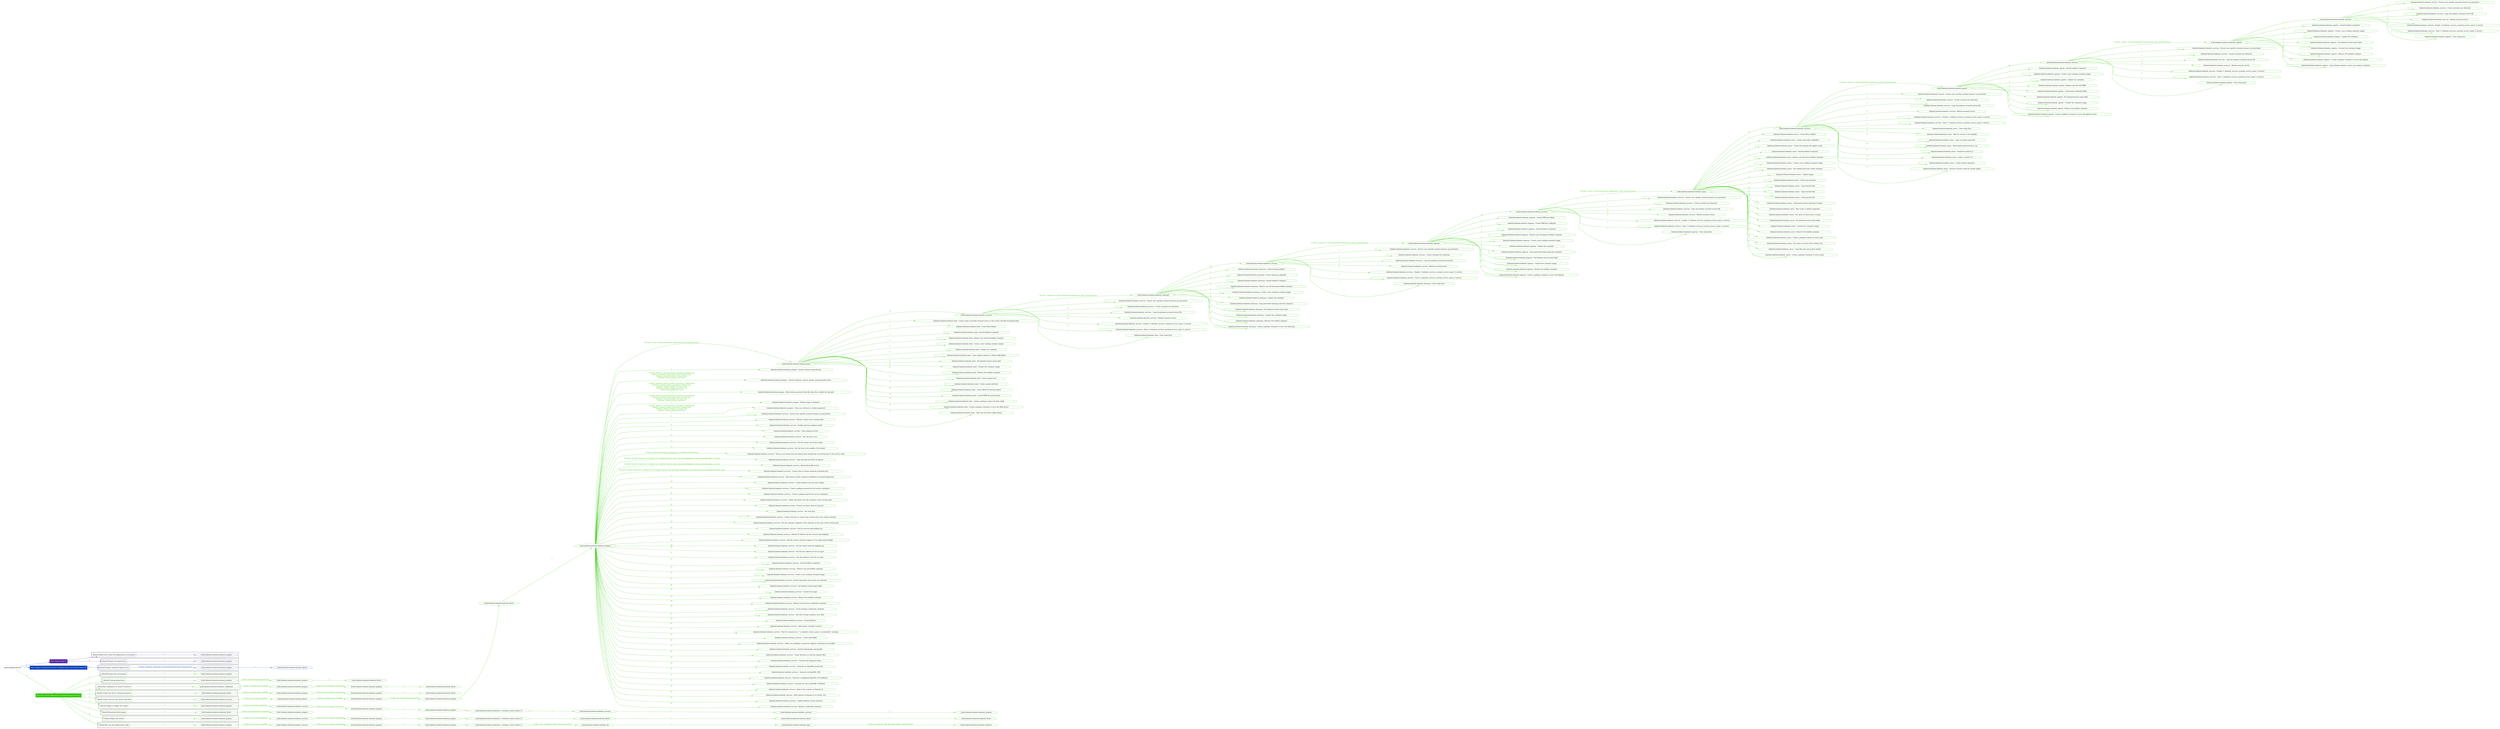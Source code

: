 digraph {
	graph [concentrate=true ordering=in rankdir=LR ratio=fill]
	edge [esep=5 sep=10]
	"kubeinit/playbook.yml" [id=root_node style=dotted]
	play_3145fde1 [label="Play: Initial setup (1)" color="#5427a5" fontcolor="#ffffff" id=play_3145fde1 shape=box style=filled tooltip=localhost]
	"kubeinit/playbook.yml" -> play_3145fde1 [label="1 " color="#5427a5" fontcolor="#5427a5" id=edge_cc423548 labeltooltip="1 " tooltip="1 "]
	subgraph "kubeinit.kubeinit.kubeinit_prepare" {
		role_fee242a4 [label="[role] kubeinit.kubeinit.kubeinit_prepare" color="#5427a5" id=role_fee242a4 tooltip="kubeinit.kubeinit.kubeinit_prepare"]
	}
	subgraph "kubeinit.kubeinit.kubeinit_prepare" {
		role_e54c42da [label="[role] kubeinit.kubeinit.kubeinit_prepare" color="#5427a5" id=role_e54c42da tooltip="kubeinit.kubeinit.kubeinit_prepare"]
	}
	subgraph "Play: Initial setup (1)" {
		play_3145fde1 -> block_5bcdf6b8 [label=1 color="#5427a5" fontcolor="#5427a5" id=edge_26faa155 labeltooltip=1 tooltip=1]
		subgraph cluster_block_5bcdf6b8 {
			block_5bcdf6b8 [label="[block] Gather facts about the deployment environment" color="#5427a5" id=block_5bcdf6b8 labeltooltip="Gather facts about the deployment environment" shape=box tooltip="Gather facts about the deployment environment"]
			block_5bcdf6b8 -> role_fee242a4 [label="1 " color="#5427a5" fontcolor="#5427a5" id=edge_7255d73b labeltooltip="1 " tooltip="1 "]
		}
		play_3145fde1 -> block_ed354955 [label=2 color="#5427a5" fontcolor="#5427a5" id=edge_b5579a76 labeltooltip=2 tooltip=2]
		subgraph cluster_block_ed354955 {
			block_ed354955 [label="[block] Prepare the hypervisors" color="#5427a5" id=block_ed354955 labeltooltip="Prepare the hypervisors" shape=box tooltip="Prepare the hypervisors"]
			block_ed354955 -> role_e54c42da [label="1 " color="#5427a5" fontcolor="#5427a5" id=edge_ce934b02 labeltooltip="1 " tooltip="1 "]
		}
	}
	play_38807ddc [label="Play: Prepare all hypervisor hosts to deploy service and cluster nodes (0)" color="#1042bc" fontcolor="#ffffff" id=play_38807ddc shape=box style=filled tooltip="Play: Prepare all hypervisor hosts to deploy service and cluster nodes (0)"]
	"kubeinit/playbook.yml" -> play_38807ddc [label="2 " color="#1042bc" fontcolor="#1042bc" id=edge_f1f91d54 labeltooltip="2 " tooltip="2 "]
	subgraph "kubeinit.kubeinit.kubeinit_libvirt" {
		role_35b8c1cc [label="[role] kubeinit.kubeinit.kubeinit_libvirt" color="#1042bc" id=role_35b8c1cc tooltip="kubeinit.kubeinit.kubeinit_libvirt"]
	}
	subgraph "kubeinit.kubeinit.kubeinit_prepare" {
		role_ccb57945 [label="[role] kubeinit.kubeinit.kubeinit_prepare" color="#1042bc" id=role_ccb57945 tooltip="kubeinit.kubeinit.kubeinit_prepare"]
		role_ccb57945 -> role_35b8c1cc [label="1 " color="#1042bc" fontcolor="#1042bc" id=edge_13269fc7 labeltooltip="1 " tooltip="1 "]
	}
	subgraph "Play: Prepare all hypervisor hosts to deploy service and cluster nodes (0)" {
		play_38807ddc -> block_bd19e2bd [label=1 color="#1042bc" fontcolor="#1042bc" id=edge_ac5fc3eb labeltooltip=1 tooltip=1]
		subgraph cluster_block_bd19e2bd {
			block_bd19e2bd [label="[block] Prepare individual hypervisors" color="#1042bc" id=block_bd19e2bd labeltooltip="Prepare individual hypervisors" shape=box tooltip="Prepare individual hypervisors"]
			block_bd19e2bd -> role_ccb57945 [label="1 [when: inventory_hostname in hostvars['kubeinit-facts'].hypervisors]" color="#1042bc" fontcolor="#1042bc" id=edge_49d07899 labeltooltip="1 [when: inventory_hostname in hostvars['kubeinit-facts'].hypervisors]" tooltip="1 [when: inventory_hostname in hostvars['kubeinit-facts'].hypervisors]"]
		}
	}
	play_1ee0c7e0 [label="Play: Run cluster deployment on prepared hypervisors (1)" color="#33c705" fontcolor="#ffffff" id=play_1ee0c7e0 shape=box style=filled tooltip=localhost]
	"kubeinit/playbook.yml" -> play_1ee0c7e0 [label="3 " color="#33c705" fontcolor="#33c705" id=edge_3d484f22 labeltooltip="3 " tooltip="3 "]
	subgraph "kubeinit.kubeinit.kubeinit_prepare" {
		role_610f416d [label="[role] kubeinit.kubeinit.kubeinit_prepare" color="#33c705" id=role_610f416d tooltip="kubeinit.kubeinit.kubeinit_prepare"]
	}
	subgraph "kubeinit.kubeinit.kubeinit_libvirt" {
		role_e72c3981 [label="[role] kubeinit.kubeinit.kubeinit_libvirt" color="#33c705" id=role_e72c3981 tooltip="kubeinit.kubeinit.kubeinit_libvirt"]
	}
	subgraph "kubeinit.kubeinit.kubeinit_prepare" {
		role_8efd0d5b [label="[role] kubeinit.kubeinit.kubeinit_prepare" color="#33c705" id=role_8efd0d5b tooltip="kubeinit.kubeinit.kubeinit_prepare"]
		role_8efd0d5b -> role_e72c3981 [label="1 " color="#33c705" fontcolor="#33c705" id=edge_481b847f labeltooltip="1 " tooltip="1 "]
	}
	subgraph "kubeinit.kubeinit.kubeinit_prepare" {
		role_ef7a7b16 [label="[role] kubeinit.kubeinit.kubeinit_prepare" color="#33c705" id=role_ef7a7b16 tooltip="kubeinit.kubeinit.kubeinit_prepare"]
		role_ef7a7b16 -> role_8efd0d5b [label="1 [when: not environment_prepared]" color="#33c705" fontcolor="#33c705" id=edge_42ceb474 labeltooltip="1 [when: not environment_prepared]" tooltip="1 [when: not environment_prepared]"]
	}
	subgraph "kubeinit.kubeinit.kubeinit_libvirt" {
		role_87e6ae91 [label="[role] kubeinit.kubeinit.kubeinit_libvirt" color="#33c705" id=role_87e6ae91 tooltip="kubeinit.kubeinit.kubeinit_libvirt"]
	}
	subgraph "kubeinit.kubeinit.kubeinit_prepare" {
		role_7cbb4406 [label="[role] kubeinit.kubeinit.kubeinit_prepare" color="#33c705" id=role_7cbb4406 tooltip="kubeinit.kubeinit.kubeinit_prepare"]
		role_7cbb4406 -> role_87e6ae91 [label="1 " color="#33c705" fontcolor="#33c705" id=edge_68378215 labeltooltip="1 " tooltip="1 "]
	}
	subgraph "kubeinit.kubeinit.kubeinit_prepare" {
		role_123ef739 [label="[role] kubeinit.kubeinit.kubeinit_prepare" color="#33c705" id=role_123ef739 tooltip="kubeinit.kubeinit.kubeinit_prepare"]
		role_123ef739 -> role_7cbb4406 [label="1 [when: not environment_prepared]" color="#33c705" fontcolor="#33c705" id=edge_eb1cc437 labeltooltip="1 [when: not environment_prepared]" tooltip="1 [when: not environment_prepared]"]
	}
	subgraph "kubeinit.kubeinit.kubeinit_validations" {
		role_f4c27701 [label="[role] kubeinit.kubeinit.kubeinit_validations" color="#33c705" id=role_f4c27701 tooltip="kubeinit.kubeinit.kubeinit_validations"]
		role_f4c27701 -> role_123ef739 [label="1 [when: not hypervisors_cleaned]" color="#33c705" fontcolor="#33c705" id=edge_b699d2f1 labeltooltip="1 [when: not hypervisors_cleaned]" tooltip="1 [when: not hypervisors_cleaned]"]
	}
	subgraph "kubeinit.kubeinit.kubeinit_libvirt" {
		role_f8cebdc8 [label="[role] kubeinit.kubeinit.kubeinit_libvirt" color="#33c705" id=role_f8cebdc8 tooltip="kubeinit.kubeinit.kubeinit_libvirt"]
	}
	subgraph "kubeinit.kubeinit.kubeinit_prepare" {
		role_d8064ad2 [label="[role] kubeinit.kubeinit.kubeinit_prepare" color="#33c705" id=role_d8064ad2 tooltip="kubeinit.kubeinit.kubeinit_prepare"]
		role_d8064ad2 -> role_f8cebdc8 [label="1 " color="#33c705" fontcolor="#33c705" id=edge_6f166ad4 labeltooltip="1 " tooltip="1 "]
	}
	subgraph "kubeinit.kubeinit.kubeinit_prepare" {
		role_f14398d6 [label="[role] kubeinit.kubeinit.kubeinit_prepare" color="#33c705" id=role_f14398d6 tooltip="kubeinit.kubeinit.kubeinit_prepare"]
		role_f14398d6 -> role_d8064ad2 [label="1 [when: not environment_prepared]" color="#33c705" fontcolor="#33c705" id=edge_0582bb15 labeltooltip="1 [when: not environment_prepared]" tooltip="1 [when: not environment_prepared]"]
	}
	subgraph "kubeinit.kubeinit.kubeinit_libvirt" {
		role_ed1bae33 [label="[role] kubeinit.kubeinit.kubeinit_libvirt" color="#33c705" id=role_ed1bae33 tooltip="kubeinit.kubeinit.kubeinit_libvirt"]
		role_ed1bae33 -> role_f14398d6 [label="1 [when: not hypervisors_cleaned]" color="#33c705" fontcolor="#33c705" id=edge_e9dde0c5 labeltooltip="1 [when: not hypervisors_cleaned]" tooltip="1 [when: not hypervisors_cleaned]"]
	}
	subgraph "kubeinit.kubeinit.kubeinit_services" {
		role_a0e55d0e [label="[role] kubeinit.kubeinit.kubeinit_services" color="#33c705" id=role_a0e55d0e tooltip="kubeinit.kubeinit.kubeinit_services"]
		task_e5c9f58a [label="kubeinit.kubeinit.kubeinit_services : Ensure user specific systemd instance are persistent" color="#33c705" id=task_e5c9f58a shape=octagon tooltip="kubeinit.kubeinit.kubeinit_services : Ensure user specific systemd instance are persistent"]
		role_a0e55d0e -> task_e5c9f58a [label="1 " color="#33c705" fontcolor="#33c705" id=edge_cec1b9b3 labeltooltip="1 " tooltip="1 "]
		task_bf2ef1b1 [label="kubeinit.kubeinit.kubeinit_services : Create systemd user directory" color="#33c705" id=task_bf2ef1b1 shape=octagon tooltip="kubeinit.kubeinit.kubeinit_services : Create systemd user directory"]
		role_a0e55d0e -> task_bf2ef1b1 [label="2 " color="#33c705" fontcolor="#33c705" id=edge_d9d8ba88 labeltooltip="2 " tooltip="2 "]
		task_a1978fdd [label="kubeinit.kubeinit.kubeinit_services : Copy the podman systemd service file" color="#33c705" id=task_a1978fdd shape=octagon tooltip="kubeinit.kubeinit.kubeinit_services : Copy the podman systemd service file"]
		role_a0e55d0e -> task_a1978fdd [label="3 " color="#33c705" fontcolor="#33c705" id=edge_431d7ab8 labeltooltip="3 " tooltip="3 "]
		task_b5368255 [label="kubeinit.kubeinit.kubeinit_services : Reload systemd service" color="#33c705" id=task_b5368255 shape=octagon tooltip="kubeinit.kubeinit.kubeinit_services : Reload systemd service"]
		role_a0e55d0e -> task_b5368255 [label="4 " color="#33c705" fontcolor="#33c705" id=edge_c85fb19b labeltooltip="4 " tooltip="4 "]
		task_61624cb7 [label="kubeinit.kubeinit.kubeinit_services : Enable {{ kubeinit_services_systemd_service_name }}.service" color="#33c705" id=task_61624cb7 shape=octagon tooltip="kubeinit.kubeinit.kubeinit_services : Enable {{ kubeinit_services_systemd_service_name }}.service"]
		role_a0e55d0e -> task_61624cb7 [label="5 " color="#33c705" fontcolor="#33c705" id=edge_e6ce459f labeltooltip="5 " tooltip="5 "]
		task_b75b7650 [label="kubeinit.kubeinit.kubeinit_services : Start {{ kubeinit_services_systemd_service_name }}.service" color="#33c705" id=task_b75b7650 shape=octagon tooltip="kubeinit.kubeinit.kubeinit_services : Start {{ kubeinit_services_systemd_service_name }}.service"]
		role_a0e55d0e -> task_b75b7650 [label="6 " color="#33c705" fontcolor="#33c705" id=edge_565721e4 labeltooltip="6 " tooltip="6 "]
		task_78094467 [label="kubeinit.kubeinit.kubeinit_registry : Clear temp facts" color="#33c705" id=task_78094467 shape=octagon tooltip="kubeinit.kubeinit.kubeinit_registry : Clear temp facts"]
		role_a0e55d0e -> task_78094467 [label="7 " color="#33c705" fontcolor="#33c705" id=edge_7635a367 labeltooltip="7 " tooltip="7 "]
	}
	subgraph "kubeinit.kubeinit.kubeinit_registry" {
		role_394a21a8 [label="[role] kubeinit.kubeinit.kubeinit_registry" color="#33c705" id=role_394a21a8 tooltip="kubeinit.kubeinit.kubeinit_registry"]
		task_fb2a5116 [label="kubeinit.kubeinit.kubeinit_registry : Install buildah if required" color="#33c705" id=task_fb2a5116 shape=octagon tooltip="kubeinit.kubeinit.kubeinit_registry : Install buildah if required"]
		role_394a21a8 -> task_fb2a5116 [label="1 " color="#33c705" fontcolor="#33c705" id=edge_359bd875 labeltooltip="1 " tooltip="1 "]
		task_43fa4927 [label="kubeinit.kubeinit.kubeinit_registry : Create a new working container image" color="#33c705" id=task_43fa4927 shape=octagon tooltip="kubeinit.kubeinit.kubeinit_registry : Create a new working container image"]
		role_394a21a8 -> task_43fa4927 [label="2 " color="#33c705" fontcolor="#33c705" id=edge_68cbf43e labeltooltip="2 " tooltip="2 "]
		task_16b4c8cd [label="kubeinit.kubeinit.kubeinit_registry : Update the container" color="#33c705" id=task_16b4c8cd shape=octagon tooltip="kubeinit.kubeinit.kubeinit_registry : Update the container"]
		role_394a21a8 -> task_16b4c8cd [label="3 " color="#33c705" fontcolor="#33c705" id=edge_d338bc37 labeltooltip="3 " tooltip="3 "]
		task_fb1ad577 [label="kubeinit.kubeinit.kubeinit_registry : Set kubeinit-cluster-name label" color="#33c705" id=task_fb1ad577 shape=octagon tooltip="kubeinit.kubeinit.kubeinit_registry : Set kubeinit-cluster-name label"]
		role_394a21a8 -> task_fb1ad577 [label="4 " color="#33c705" fontcolor="#33c705" id=edge_4623ac4d labeltooltip="4 " tooltip="4 "]
		task_90266a8f [label="kubeinit.kubeinit.kubeinit_registry : Commit the container image" color="#33c705" id=task_90266a8f shape=octagon tooltip="kubeinit.kubeinit.kubeinit_registry : Commit the container image"]
		role_394a21a8 -> task_90266a8f [label="5 " color="#33c705" fontcolor="#33c705" id=edge_737518ff labeltooltip="5 " tooltip="5 "]
		task_93797e72 [label="kubeinit.kubeinit.kubeinit_registry : Remove the buildah container" color="#33c705" id=task_93797e72 shape=octagon tooltip="kubeinit.kubeinit.kubeinit_registry : Remove the buildah container"]
		role_394a21a8 -> task_93797e72 [label="6 " color="#33c705" fontcolor="#33c705" id=edge_50b46676 labeltooltip="6 " tooltip="6 "]
		task_b70475c1 [label="kubeinit.kubeinit.kubeinit_registry : Create a podman container to serve the registry" color="#33c705" id=task_b70475c1 shape=octagon tooltip="kubeinit.kubeinit.kubeinit_registry : Create a podman container to serve the registry"]
		role_394a21a8 -> task_b70475c1 [label="7 " color="#33c705" fontcolor="#33c705" id=edge_c5420a35 labeltooltip="7 " tooltip="7 "]
		task_f9b3dd50 [label="kubeinit.kubeinit.kubeinit_registry : Copy kubeinit registry secrets into registry container" color="#33c705" id=task_f9b3dd50 shape=octagon tooltip="kubeinit.kubeinit.kubeinit_registry : Copy kubeinit registry secrets into registry container"]
		role_394a21a8 -> task_f9b3dd50 [label="8 " color="#33c705" fontcolor="#33c705" id=edge_dfb6d955 labeltooltip="8 " tooltip="8 "]
		role_394a21a8 -> role_a0e55d0e [label="9 " color="#33c705" fontcolor="#33c705" id=edge_1746bbee labeltooltip="9 " tooltip="9 "]
	}
	subgraph "kubeinit.kubeinit.kubeinit_services" {
		role_f4f877b4 [label="[role] kubeinit.kubeinit.kubeinit_services" color="#33c705" id=role_f4f877b4 tooltip="kubeinit.kubeinit.kubeinit_services"]
		task_9fc4d056 [label="kubeinit.kubeinit.kubeinit_services : Ensure user specific systemd instance are persistent" color="#33c705" id=task_9fc4d056 shape=octagon tooltip="kubeinit.kubeinit.kubeinit_services : Ensure user specific systemd instance are persistent"]
		role_f4f877b4 -> task_9fc4d056 [label="1 " color="#33c705" fontcolor="#33c705" id=edge_09fc5feb labeltooltip="1 " tooltip="1 "]
		task_b7fed7f8 [label="kubeinit.kubeinit.kubeinit_services : Create systemd user directory" color="#33c705" id=task_b7fed7f8 shape=octagon tooltip="kubeinit.kubeinit.kubeinit_services : Create systemd user directory"]
		role_f4f877b4 -> task_b7fed7f8 [label="2 " color="#33c705" fontcolor="#33c705" id=edge_b3f673e6 labeltooltip="2 " tooltip="2 "]
		task_364e6312 [label="kubeinit.kubeinit.kubeinit_services : Copy the podman systemd service file" color="#33c705" id=task_364e6312 shape=octagon tooltip="kubeinit.kubeinit.kubeinit_services : Copy the podman systemd service file"]
		role_f4f877b4 -> task_364e6312 [label="3 " color="#33c705" fontcolor="#33c705" id=edge_8a9f42e9 labeltooltip="3 " tooltip="3 "]
		task_6abad6c1 [label="kubeinit.kubeinit.kubeinit_services : Reload systemd service" color="#33c705" id=task_6abad6c1 shape=octagon tooltip="kubeinit.kubeinit.kubeinit_services : Reload systemd service"]
		role_f4f877b4 -> task_6abad6c1 [label="4 " color="#33c705" fontcolor="#33c705" id=edge_67f5ec22 labeltooltip="4 " tooltip="4 "]
		task_6f4b086d [label="kubeinit.kubeinit.kubeinit_services : Enable {{ kubeinit_services_systemd_service_name }}.service" color="#33c705" id=task_6f4b086d shape=octagon tooltip="kubeinit.kubeinit.kubeinit_services : Enable {{ kubeinit_services_systemd_service_name }}.service"]
		role_f4f877b4 -> task_6f4b086d [label="5 " color="#33c705" fontcolor="#33c705" id=edge_b1fed4f7 labeltooltip="5 " tooltip="5 "]
		task_1511b2c0 [label="kubeinit.kubeinit.kubeinit_services : Start {{ kubeinit_services_systemd_service_name }}.service" color="#33c705" id=task_1511b2c0 shape=octagon tooltip="kubeinit.kubeinit.kubeinit_services : Start {{ kubeinit_services_systemd_service_name }}.service"]
		role_f4f877b4 -> task_1511b2c0 [label="6 " color="#33c705" fontcolor="#33c705" id=edge_ff8ff420 labeltooltip="6 " tooltip="6 "]
		task_6d871905 [label="kubeinit.kubeinit.kubeinit_apache : Clear temp facts" color="#33c705" id=task_6d871905 shape=octagon tooltip="kubeinit.kubeinit.kubeinit_apache : Clear temp facts"]
		role_f4f877b4 -> task_6d871905 [label="7 " color="#33c705" fontcolor="#33c705" id=edge_36cf256c labeltooltip="7 " tooltip="7 "]
		role_f4f877b4 -> role_394a21a8 [label="8 [when: 'registry' in hostvars[kubeinit_deployment_node_name].services]" color="#33c705" fontcolor="#33c705" id=edge_bc7136e6 labeltooltip="8 [when: 'registry' in hostvars[kubeinit_deployment_node_name].services]" tooltip="8 [when: 'registry' in hostvars[kubeinit_deployment_node_name].services]"]
	}
	subgraph "kubeinit.kubeinit.kubeinit_apache" {
		role_4b754b8c [label="[role] kubeinit.kubeinit.kubeinit_apache" color="#33c705" id=role_4b754b8c tooltip="kubeinit.kubeinit.kubeinit_apache"]
		task_d0b09fd1 [label="kubeinit.kubeinit.kubeinit_apache : Install buildah if required" color="#33c705" id=task_d0b09fd1 shape=octagon tooltip="kubeinit.kubeinit.kubeinit_apache : Install buildah if required"]
		role_4b754b8c -> task_d0b09fd1 [label="1 " color="#33c705" fontcolor="#33c705" id=edge_9d96c844 labeltooltip="1 " tooltip="1 "]
		task_b1c58afc [label="kubeinit.kubeinit.kubeinit_apache : Create a new working container image" color="#33c705" id=task_b1c58afc shape=octagon tooltip="kubeinit.kubeinit.kubeinit_apache : Create a new working container image"]
		role_4b754b8c -> task_b1c58afc [label="2 " color="#33c705" fontcolor="#33c705" id=edge_2af03922 labeltooltip="2 " tooltip="2 "]
		task_6b18df36 [label="kubeinit.kubeinit.kubeinit_apache : Update the container" color="#33c705" id=task_6b18df36 shape=octagon tooltip="kubeinit.kubeinit.kubeinit_apache : Update the container"]
		role_4b754b8c -> task_6b18df36 [label="3 " color="#33c705" fontcolor="#33c705" id=edge_9e771373 labeltooltip="3 " tooltip="3 "]
		task_1280ebf9 [label="kubeinit.kubeinit.kubeinit_apache : Replace port 80 with 8080" color="#33c705" id=task_1280ebf9 shape=octagon tooltip="kubeinit.kubeinit.kubeinit_apache : Replace port 80 with 8080"]
		role_4b754b8c -> task_1280ebf9 [label="4 " color="#33c705" fontcolor="#33c705" id=edge_4d97e326 labeltooltip="4 " tooltip="4 "]
		task_e0de8106 [label="kubeinit.kubeinit.kubeinit_apache : Create link to kubeinit folder" color="#33c705" id=task_e0de8106 shape=octagon tooltip="kubeinit.kubeinit.kubeinit_apache : Create link to kubeinit folder"]
		role_4b754b8c -> task_e0de8106 [label="5 " color="#33c705" fontcolor="#33c705" id=edge_92194a1a labeltooltip="5 " tooltip="5 "]
		task_35209290 [label="kubeinit.kubeinit.kubeinit_apache : Set kubeinit-cluster-name label" color="#33c705" id=task_35209290 shape=octagon tooltip="kubeinit.kubeinit.kubeinit_apache : Set kubeinit-cluster-name label"]
		role_4b754b8c -> task_35209290 [label="6 " color="#33c705" fontcolor="#33c705" id=edge_4b1aee93 labeltooltip="6 " tooltip="6 "]
		task_2dcb4011 [label="kubeinit.kubeinit.kubeinit_apache : Commit the container image" color="#33c705" id=task_2dcb4011 shape=octagon tooltip="kubeinit.kubeinit.kubeinit_apache : Commit the container image"]
		role_4b754b8c -> task_2dcb4011 [label="7 " color="#33c705" fontcolor="#33c705" id=edge_27a93f26 labeltooltip="7 " tooltip="7 "]
		task_fbb73645 [label="kubeinit.kubeinit.kubeinit_apache : Remove the buildah container" color="#33c705" id=task_fbb73645 shape=octagon tooltip="kubeinit.kubeinit.kubeinit_apache : Remove the buildah container"]
		role_4b754b8c -> task_fbb73645 [label="8 " color="#33c705" fontcolor="#33c705" id=edge_f2ff349c labeltooltip="8 " tooltip="8 "]
		task_eaea83a5 [label="kubeinit.kubeinit.kubeinit_apache : Create a podman container to serve the Apache server" color="#33c705" id=task_eaea83a5 shape=octagon tooltip="kubeinit.kubeinit.kubeinit_apache : Create a podman container to serve the Apache server"]
		role_4b754b8c -> task_eaea83a5 [label="9 " color="#33c705" fontcolor="#33c705" id=edge_1d0c9847 labeltooltip="9 " tooltip="9 "]
		role_4b754b8c -> role_f4f877b4 [label="10 " color="#33c705" fontcolor="#33c705" id=edge_b4d552b6 labeltooltip="10 " tooltip="10 "]
	}
	subgraph "kubeinit.kubeinit.kubeinit_services" {
		role_d4eded9a [label="[role] kubeinit.kubeinit.kubeinit_services" color="#33c705" id=role_d4eded9a tooltip="kubeinit.kubeinit.kubeinit_services"]
		task_a4fa1266 [label="kubeinit.kubeinit.kubeinit_services : Ensure user specific systemd instance are persistent" color="#33c705" id=task_a4fa1266 shape=octagon tooltip="kubeinit.kubeinit.kubeinit_services : Ensure user specific systemd instance are persistent"]
		role_d4eded9a -> task_a4fa1266 [label="1 " color="#33c705" fontcolor="#33c705" id=edge_7f1e3bfe labeltooltip="1 " tooltip="1 "]
		task_4a1d1d58 [label="kubeinit.kubeinit.kubeinit_services : Create systemd user directory" color="#33c705" id=task_4a1d1d58 shape=octagon tooltip="kubeinit.kubeinit.kubeinit_services : Create systemd user directory"]
		role_d4eded9a -> task_4a1d1d58 [label="2 " color="#33c705" fontcolor="#33c705" id=edge_d68fcf7f labeltooltip="2 " tooltip="2 "]
		task_77f65925 [label="kubeinit.kubeinit.kubeinit_services : Copy the podman systemd service file" color="#33c705" id=task_77f65925 shape=octagon tooltip="kubeinit.kubeinit.kubeinit_services : Copy the podman systemd service file"]
		role_d4eded9a -> task_77f65925 [label="3 " color="#33c705" fontcolor="#33c705" id=edge_e05a073a labeltooltip="3 " tooltip="3 "]
		task_eb43356d [label="kubeinit.kubeinit.kubeinit_services : Reload systemd service" color="#33c705" id=task_eb43356d shape=octagon tooltip="kubeinit.kubeinit.kubeinit_services : Reload systemd service"]
		role_d4eded9a -> task_eb43356d [label="4 " color="#33c705" fontcolor="#33c705" id=edge_616084d5 labeltooltip="4 " tooltip="4 "]
		task_a1b0352a [label="kubeinit.kubeinit.kubeinit_services : Enable {{ kubeinit_services_systemd_service_name }}.service" color="#33c705" id=task_a1b0352a shape=octagon tooltip="kubeinit.kubeinit.kubeinit_services : Enable {{ kubeinit_services_systemd_service_name }}.service"]
		role_d4eded9a -> task_a1b0352a [label="5 " color="#33c705" fontcolor="#33c705" id=edge_e6a00d6a labeltooltip="5 " tooltip="5 "]
		task_138bc012 [label="kubeinit.kubeinit.kubeinit_services : Start {{ kubeinit_services_systemd_service_name }}.service" color="#33c705" id=task_138bc012 shape=octagon tooltip="kubeinit.kubeinit.kubeinit_services : Start {{ kubeinit_services_systemd_service_name }}.service"]
		role_d4eded9a -> task_138bc012 [label="6 " color="#33c705" fontcolor="#33c705" id=edge_9a5318a3 labeltooltip="6 " tooltip="6 "]
		task_7c8f7501 [label="kubeinit.kubeinit.kubeinit_nexus : Clear temp facts" color="#33c705" id=task_7c8f7501 shape=octagon tooltip="kubeinit.kubeinit.kubeinit_nexus : Clear temp facts"]
		role_d4eded9a -> task_7c8f7501 [label="7 " color="#33c705" fontcolor="#33c705" id=edge_a57171be labeltooltip="7 " tooltip="7 "]
		task_d87f134e [label="kubeinit.kubeinit.kubeinit_nexus : Wait for service to be available" color="#33c705" id=task_d87f134e shape=octagon tooltip="kubeinit.kubeinit.kubeinit_nexus : Wait for service to be available"]
		role_d4eded9a -> task_d87f134e [label="8 " color="#33c705" fontcolor="#33c705" id=edge_9da892bc labeltooltip="8 " tooltip="8 "]
		task_59ce8da4 [label="kubeinit.kubeinit.kubeinit_nexus : Copy out admin password" color="#33c705" id=task_59ce8da4 shape=octagon tooltip="kubeinit.kubeinit.kubeinit_nexus : Copy out admin password"]
		role_d4eded9a -> task_59ce8da4 [label="9 " color="#33c705" fontcolor="#33c705" id=edge_6df57c66 labeltooltip="9 " tooltip="9 "]
		task_ab511019 [label="kubeinit.kubeinit.kubeinit_nexus : Read admin password into a var" color="#33c705" id=task_ab511019 shape=octagon tooltip="kubeinit.kubeinit.kubeinit_nexus : Read admin password into a var"]
		role_d4eded9a -> task_ab511019 [label="10 " color="#33c705" fontcolor="#33c705" id=edge_78e36195 labeltooltip="10 " tooltip="10 "]
		task_511f8ef7 [label="kubeinit.kubeinit.kubeinit_nexus : Install the nexus3 cli" color="#33c705" id=task_511f8ef7 shape=octagon tooltip="kubeinit.kubeinit.kubeinit_nexus : Install the nexus3 cli"]
		role_d4eded9a -> task_511f8ef7 [label="11 " color="#33c705" fontcolor="#33c705" id=edge_844c37cf labeltooltip="11 " tooltip="11 "]
		task_3bf6907d [label="kubeinit.kubeinit.kubeinit_nexus : Login to nexus3 cli" color="#33c705" id=task_3bf6907d shape=octagon tooltip="kubeinit.kubeinit.kubeinit_nexus : Login to nexus3 cli"]
		role_d4eded9a -> task_3bf6907d [label="12 " color="#33c705" fontcolor="#33c705" id=edge_db5bd87f labeltooltip="12 " tooltip="12 "]
		task_a662b0af [label="kubeinit.kubeinit.kubeinit_nexus : Create docker repository" color="#33c705" id=task_a662b0af shape=octagon tooltip="kubeinit.kubeinit.kubeinit_nexus : Create docker repository"]
		role_d4eded9a -> task_a662b0af [label="13 " color="#33c705" fontcolor="#33c705" id=edge_c4972665 labeltooltip="13 " tooltip="13 "]
		task_617ea303 [label="kubeinit.kubeinit.kubeinit_nexus : Activate security realm for docker tokens" color="#33c705" id=task_617ea303 shape=octagon tooltip="kubeinit.kubeinit.kubeinit_nexus : Activate security realm for docker tokens"]
		role_d4eded9a -> task_617ea303 [label="14 " color="#33c705" fontcolor="#33c705" id=edge_08f57920 labeltooltip="14 " tooltip="14 "]
		role_d4eded9a -> role_4b754b8c [label="15 [when: 'apache' in hostvars[kubeinit_deployment_node_name].services]" color="#33c705" fontcolor="#33c705" id=edge_1b405e97 labeltooltip="15 [when: 'apache' in hostvars[kubeinit_deployment_node_name].services]" tooltip="15 [when: 'apache' in hostvars[kubeinit_deployment_node_name].services]"]
	}
	subgraph "kubeinit.kubeinit.kubeinit_nexus" {
		role_77ac4fb0 [label="[role] kubeinit.kubeinit.kubeinit_nexus" color="#33c705" id=role_77ac4fb0 tooltip="kubeinit.kubeinit.kubeinit_nexus"]
		task_865ba013 [label="kubeinit.kubeinit.kubeinit_nexus : Create Nexus folders" color="#33c705" id=task_865ba013 shape=octagon tooltip="kubeinit.kubeinit.kubeinit_nexus : Create Nexus folders"]
		role_77ac4fb0 -> task_865ba013 [label="1 " color="#33c705" fontcolor="#33c705" id=edge_78f0ab47 labeltooltip="1 " tooltip="1 "]
		task_71bc6722 [label="kubeinit.kubeinit.kubeinit_nexus : Create nexus-data subfolders" color="#33c705" id=task_71bc6722 shape=octagon tooltip="kubeinit.kubeinit.kubeinit_nexus : Create nexus-data subfolders"]
		role_77ac4fb0 -> task_71bc6722 [label="2 " color="#33c705" fontcolor="#33c705" id=edge_345e224b labeltooltip="2 " tooltip="2 "]
		task_9e421cdc [label="kubeinit.kubeinit.kubeinit_nexus : Create the property file update script" color="#33c705" id=task_9e421cdc shape=octagon tooltip="kubeinit.kubeinit.kubeinit_nexus : Create the property file update script"]
		role_77ac4fb0 -> task_9e421cdc [label="3 " color="#33c705" fontcolor="#33c705" id=edge_07cc289a labeltooltip="3 " tooltip="3 "]
		task_5aba7c4c [label="kubeinit.kubeinit.kubeinit_nexus : Install buildah if required" color="#33c705" id=task_5aba7c4c shape=octagon tooltip="kubeinit.kubeinit.kubeinit_nexus : Install buildah if required"]
		role_77ac4fb0 -> task_5aba7c4c [label="4 " color="#33c705" fontcolor="#33c705" id=edge_6a5365f1 labeltooltip="4 " tooltip="4 "]
		task_1fc2e58d [label="kubeinit.kubeinit.kubeinit_nexus : Remove any old nexus buildah container" color="#33c705" id=task_1fc2e58d shape=octagon tooltip="kubeinit.kubeinit.kubeinit_nexus : Remove any old nexus buildah container"]
		role_77ac4fb0 -> task_1fc2e58d [label="5 " color="#33c705" fontcolor="#33c705" id=edge_86d25460 labeltooltip="5 " tooltip="5 "]
		task_d29995be [label="kubeinit.kubeinit.kubeinit_nexus : Create a new working container image" color="#33c705" id=task_d29995be shape=octagon tooltip="kubeinit.kubeinit.kubeinit_nexus : Create a new working container image"]
		role_77ac4fb0 -> task_d29995be [label="6 " color="#33c705" fontcolor="#33c705" id=edge_80d29d92 labeltooltip="6 " tooltip="6 "]
		task_217933c7 [label="kubeinit.kubeinit.kubeinit_nexus : Set working directory inside container" color="#33c705" id=task_217933c7 shape=octagon tooltip="kubeinit.kubeinit.kubeinit_nexus : Set working directory inside container"]
		role_77ac4fb0 -> task_217933c7 [label="7 " color="#33c705" fontcolor="#33c705" id=edge_b22e0b8d labeltooltip="7 " tooltip="7 "]
		task_5a03ddf3 [label="kubeinit.kubeinit.kubeinit_nexus : Update image" color="#33c705" id=task_5a03ddf3 shape=octagon tooltip="kubeinit.kubeinit.kubeinit_nexus : Update image"]
		role_77ac4fb0 -> task_5a03ddf3 [label="8 " color="#33c705" fontcolor="#33c705" id=edge_3496edf2 labeltooltip="8 " tooltip="8 "]
		task_aac95a35 [label="kubeinit.kubeinit.kubeinit_nexus : Create java keystore" color="#33c705" id=task_aac95a35 shape=octagon tooltip="kubeinit.kubeinit.kubeinit_nexus : Create java keystore"]
		role_77ac4fb0 -> task_aac95a35 [label="9 " color="#33c705" fontcolor="#33c705" id=edge_487b0f49 labeltooltip="9 " tooltip="9 "]
		task_00199a7b [label="kubeinit.kubeinit.kubeinit_nexus : Copy keystore file" color="#33c705" id=task_00199a7b shape=octagon tooltip="kubeinit.kubeinit.kubeinit_nexus : Copy keystore file"]
		role_77ac4fb0 -> task_00199a7b [label="10 " color="#33c705" fontcolor="#33c705" id=edge_4e1ee673 labeltooltip="10 " tooltip="10 "]
		task_a6c41f21 [label="kubeinit.kubeinit.kubeinit_nexus : Copy keystore file" color="#33c705" id=task_a6c41f21 shape=octagon tooltip="kubeinit.kubeinit.kubeinit_nexus : Copy keystore file"]
		role_77ac4fb0 -> task_a6c41f21 [label="11 " color="#33c705" fontcolor="#33c705" id=edge_c9fe1821 labeltooltip="11 " tooltip="11 "]
		task_a3d2113b [label="kubeinit.kubeinit.kubeinit_nexus : Copy keystore file" color="#33c705" id=task_a3d2113b shape=octagon tooltip="kubeinit.kubeinit.kubeinit_nexus : Copy keystore file"]
		role_77ac4fb0 -> task_a3d2113b [label="12 " color="#33c705" fontcolor="#33c705" id=edge_1f4f6c7a labeltooltip="12 " tooltip="12 "]
		task_93d94a39 [label="kubeinit.kubeinit.kubeinit_nexus : Link keystore file to alternate location" color="#33c705" id=task_93d94a39 shape=octagon tooltip="kubeinit.kubeinit.kubeinit_nexus : Link keystore file to alternate location"]
		role_77ac4fb0 -> task_93d94a39 [label="13 " color="#33c705" fontcolor="#33c705" id=edge_776c1c4e labeltooltip="13 " tooltip="13 "]
		task_27355277 [label="kubeinit.kubeinit.kubeinit_nexus : Run script to update properties" color="#33c705" id=task_27355277 shape=octagon tooltip="kubeinit.kubeinit.kubeinit_nexus : Run script to update properties"]
		role_77ac4fb0 -> task_27355277 [label="14 " color="#33c705" fontcolor="#33c705" id=edge_128c3e22 labeltooltip="14 " tooltip="14 "]
		task_149b459a [label="kubeinit.kubeinit.kubeinit_nexus : Set owner of nexus data to nexus" color="#33c705" id=task_149b459a shape=octagon tooltip="kubeinit.kubeinit.kubeinit_nexus : Set owner of nexus data to nexus"]
		role_77ac4fb0 -> task_149b459a [label="15 " color="#33c705" fontcolor="#33c705" id=edge_ed744c73 labeltooltip="15 " tooltip="15 "]
		task_0d0a2676 [label="kubeinit.kubeinit.kubeinit_nexus : Set kubeinit-cluster-name label" color="#33c705" id=task_0d0a2676 shape=octagon tooltip="kubeinit.kubeinit.kubeinit_nexus : Set kubeinit-cluster-name label"]
		role_77ac4fb0 -> task_0d0a2676 [label="16 " color="#33c705" fontcolor="#33c705" id=edge_7ae3bdd2 labeltooltip="16 " tooltip="16 "]
		task_2a4b9804 [label="kubeinit.kubeinit.kubeinit_nexus : Commit the container image" color="#33c705" id=task_2a4b9804 shape=octagon tooltip="kubeinit.kubeinit.kubeinit_nexus : Commit the container image"]
		role_77ac4fb0 -> task_2a4b9804 [label="17 " color="#33c705" fontcolor="#33c705" id=edge_2715764f labeltooltip="17 " tooltip="17 "]
		task_3589be25 [label="kubeinit.kubeinit.kubeinit_nexus : Remove the buildah container" color="#33c705" id=task_3589be25 shape=octagon tooltip="kubeinit.kubeinit.kubeinit_nexus : Remove the buildah container"]
		role_77ac4fb0 -> task_3589be25 [label="18 " color="#33c705" fontcolor="#33c705" id=edge_e7265691 labeltooltip="18 " tooltip="18 "]
		task_ed8f791c [label="kubeinit.kubeinit.kubeinit_nexus : Create a podman volume for nexus data" color="#33c705" id=task_ed8f791c shape=octagon tooltip="kubeinit.kubeinit.kubeinit_nexus : Create a podman volume for nexus data"]
		role_77ac4fb0 -> task_ed8f791c [label="19 " color="#33c705" fontcolor="#33c705" id=edge_2b804a81 labeltooltip="19 " tooltip="19 "]
		task_2db36b63 [label="kubeinit.kubeinit.kubeinit_nexus : Set nexus as owner of the volume root" color="#33c705" id=task_2db36b63 shape=octagon tooltip="kubeinit.kubeinit.kubeinit_nexus : Set nexus as owner of the volume root"]
		role_77ac4fb0 -> task_2db36b63 [label="20 " color="#33c705" fontcolor="#33c705" id=edge_1717ce05 labeltooltip="20 " tooltip="20 "]
		task_b4a8e6e7 [label="kubeinit.kubeinit.kubeinit_nexus : Copy data into nexus-data volume" color="#33c705" id=task_b4a8e6e7 shape=octagon tooltip="kubeinit.kubeinit.kubeinit_nexus : Copy data into nexus-data volume"]
		role_77ac4fb0 -> task_b4a8e6e7 [label="21 " color="#33c705" fontcolor="#33c705" id=edge_d363449f labeltooltip="21 " tooltip="21 "]
		task_50e7e27f [label="kubeinit.kubeinit.kubeinit_nexus : Create a podman container to serve nexus" color="#33c705" id=task_50e7e27f shape=octagon tooltip="kubeinit.kubeinit.kubeinit_nexus : Create a podman container to serve nexus"]
		role_77ac4fb0 -> task_50e7e27f [label="22 " color="#33c705" fontcolor="#33c705" id=edge_c5d1630e labeltooltip="22 " tooltip="22 "]
		role_77ac4fb0 -> role_d4eded9a [label="23 " color="#33c705" fontcolor="#33c705" id=edge_eb2e7d21 labeltooltip="23 " tooltip="23 "]
	}
	subgraph "kubeinit.kubeinit.kubeinit_services" {
		role_11ecb2ef [label="[role] kubeinit.kubeinit.kubeinit_services" color="#33c705" id=role_11ecb2ef tooltip="kubeinit.kubeinit.kubeinit_services"]
		task_0dcb4b60 [label="kubeinit.kubeinit.kubeinit_services : Ensure user specific systemd instance are persistent" color="#33c705" id=task_0dcb4b60 shape=octagon tooltip="kubeinit.kubeinit.kubeinit_services : Ensure user specific systemd instance are persistent"]
		role_11ecb2ef -> task_0dcb4b60 [label="1 " color="#33c705" fontcolor="#33c705" id=edge_e2e0d696 labeltooltip="1 " tooltip="1 "]
		task_12c81a20 [label="kubeinit.kubeinit.kubeinit_services : Create systemd user directory" color="#33c705" id=task_12c81a20 shape=octagon tooltip="kubeinit.kubeinit.kubeinit_services : Create systemd user directory"]
		role_11ecb2ef -> task_12c81a20 [label="2 " color="#33c705" fontcolor="#33c705" id=edge_2f505eb8 labeltooltip="2 " tooltip="2 "]
		task_d6943ffb [label="kubeinit.kubeinit.kubeinit_services : Copy the podman systemd service file" color="#33c705" id=task_d6943ffb shape=octagon tooltip="kubeinit.kubeinit.kubeinit_services : Copy the podman systemd service file"]
		role_11ecb2ef -> task_d6943ffb [label="3 " color="#33c705" fontcolor="#33c705" id=edge_f20d9ea3 labeltooltip="3 " tooltip="3 "]
		task_add8fc57 [label="kubeinit.kubeinit.kubeinit_services : Reload systemd service" color="#33c705" id=task_add8fc57 shape=octagon tooltip="kubeinit.kubeinit.kubeinit_services : Reload systemd service"]
		role_11ecb2ef -> task_add8fc57 [label="4 " color="#33c705" fontcolor="#33c705" id=edge_da29d9ce labeltooltip="4 " tooltip="4 "]
		task_8df24dcc [label="kubeinit.kubeinit.kubeinit_services : Enable {{ kubeinit_services_systemd_service_name }}.service" color="#33c705" id=task_8df24dcc shape=octagon tooltip="kubeinit.kubeinit.kubeinit_services : Enable {{ kubeinit_services_systemd_service_name }}.service"]
		role_11ecb2ef -> task_8df24dcc [label="5 " color="#33c705" fontcolor="#33c705" id=edge_72cfaa0b labeltooltip="5 " tooltip="5 "]
		task_bd303cd6 [label="kubeinit.kubeinit.kubeinit_services : Start {{ kubeinit_services_systemd_service_name }}.service" color="#33c705" id=task_bd303cd6 shape=octagon tooltip="kubeinit.kubeinit.kubeinit_services : Start {{ kubeinit_services_systemd_service_name }}.service"]
		role_11ecb2ef -> task_bd303cd6 [label="6 " color="#33c705" fontcolor="#33c705" id=edge_9f19cf58 labeltooltip="6 " tooltip="6 "]
		task_113f7a1f [label="kubeinit.kubeinit.kubeinit_haproxy : Clear temp facts" color="#33c705" id=task_113f7a1f shape=octagon tooltip="kubeinit.kubeinit.kubeinit_haproxy : Clear temp facts"]
		role_11ecb2ef -> task_113f7a1f [label="7 " color="#33c705" fontcolor="#33c705" id=edge_07252a4a labeltooltip="7 " tooltip="7 "]
		role_11ecb2ef -> role_77ac4fb0 [label="8 [when: 'nexus' in hostvars[kubeinit_deployment_node_name].services]" color="#33c705" fontcolor="#33c705" id=edge_b6b43859 labeltooltip="8 [when: 'nexus' in hostvars[kubeinit_deployment_node_name].services]" tooltip="8 [when: 'nexus' in hostvars[kubeinit_deployment_node_name].services]"]
	}
	subgraph "kubeinit.kubeinit.kubeinit_haproxy" {
		role_e24773ca [label="[role] kubeinit.kubeinit.kubeinit_haproxy" color="#33c705" id=role_e24773ca tooltip="kubeinit.kubeinit.kubeinit_haproxy"]
		task_98d34c94 [label="kubeinit.kubeinit.kubeinit_haproxy : Create HAProxy folders" color="#33c705" id=task_98d34c94 shape=octagon tooltip="kubeinit.kubeinit.kubeinit_haproxy : Create HAProxy folders"]
		role_e24773ca -> task_98d34c94 [label="1 " color="#33c705" fontcolor="#33c705" id=edge_358c3c30 labeltooltip="1 " tooltip="1 "]
		task_99123f72 [label="kubeinit.kubeinit.kubeinit_haproxy : Create HAProxy config file" color="#33c705" id=task_99123f72 shape=octagon tooltip="kubeinit.kubeinit.kubeinit_haproxy : Create HAProxy config file"]
		role_e24773ca -> task_99123f72 [label="2 " color="#33c705" fontcolor="#33c705" id=edge_9f6f1f35 labeltooltip="2 " tooltip="2 "]
		task_a74d2b86 [label="kubeinit.kubeinit.kubeinit_haproxy : Install buildah if required" color="#33c705" id=task_a74d2b86 shape=octagon tooltip="kubeinit.kubeinit.kubeinit_haproxy : Install buildah if required"]
		role_e24773ca -> task_a74d2b86 [label="3 " color="#33c705" fontcolor="#33c705" id=edge_2d5c694c labeltooltip="3 " tooltip="3 "]
		task_d5d49b21 [label="kubeinit.kubeinit.kubeinit_haproxy : Remove any old haproxy buildah container" color="#33c705" id=task_d5d49b21 shape=octagon tooltip="kubeinit.kubeinit.kubeinit_haproxy : Remove any old haproxy buildah container"]
		role_e24773ca -> task_d5d49b21 [label="4 " color="#33c705" fontcolor="#33c705" id=edge_f4922935 labeltooltip="4 " tooltip="4 "]
		task_49df3681 [label="kubeinit.kubeinit.kubeinit_haproxy : Create a new working container image" color="#33c705" id=task_49df3681 shape=octagon tooltip="kubeinit.kubeinit.kubeinit_haproxy : Create a new working container image"]
		role_e24773ca -> task_49df3681 [label="5 " color="#33c705" fontcolor="#33c705" id=edge_0372d890 labeltooltip="5 " tooltip="5 "]
		task_35168332 [label="kubeinit.kubeinit.kubeinit_haproxy : Update the container" color="#33c705" id=task_35168332 shape=octagon tooltip="kubeinit.kubeinit.kubeinit_haproxy : Update the container"]
		role_e24773ca -> task_35168332 [label="6 " color="#33c705" fontcolor="#33c705" id=edge_41f71ac8 labeltooltip="6 " tooltip="6 "]
		task_3a9dddb5 [label="kubeinit.kubeinit.kubeinit_haproxy : Copy generated haproxy.cfg into container" color="#33c705" id=task_3a9dddb5 shape=octagon tooltip="kubeinit.kubeinit.kubeinit_haproxy : Copy generated haproxy.cfg into container"]
		role_e24773ca -> task_3a9dddb5 [label="7 " color="#33c705" fontcolor="#33c705" id=edge_50419b05 labeltooltip="7 " tooltip="7 "]
		task_e73346c1 [label="kubeinit.kubeinit.kubeinit_haproxy : Set kubeinit-cluster-name label" color="#33c705" id=task_e73346c1 shape=octagon tooltip="kubeinit.kubeinit.kubeinit_haproxy : Set kubeinit-cluster-name label"]
		role_e24773ca -> task_e73346c1 [label="8 " color="#33c705" fontcolor="#33c705" id=edge_8c8574c6 labeltooltip="8 " tooltip="8 "]
		task_5a99df0f [label="kubeinit.kubeinit.kubeinit_haproxy : Commit the container image" color="#33c705" id=task_5a99df0f shape=octagon tooltip="kubeinit.kubeinit.kubeinit_haproxy : Commit the container image"]
		role_e24773ca -> task_5a99df0f [label="9 " color="#33c705" fontcolor="#33c705" id=edge_d1d43b25 labeltooltip="9 " tooltip="9 "]
		task_542c721f [label="kubeinit.kubeinit.kubeinit_haproxy : Remove the buildah container" color="#33c705" id=task_542c721f shape=octagon tooltip="kubeinit.kubeinit.kubeinit_haproxy : Remove the buildah container"]
		role_e24773ca -> task_542c721f [label="10 " color="#33c705" fontcolor="#33c705" id=edge_ec0fe1a3 labeltooltip="10 " tooltip="10 "]
		task_d97e34cf [label="kubeinit.kubeinit.kubeinit_haproxy : Create a podman container to serve the haproxy" color="#33c705" id=task_d97e34cf shape=octagon tooltip="kubeinit.kubeinit.kubeinit_haproxy : Create a podman container to serve the haproxy"]
		role_e24773ca -> task_d97e34cf [label="11 " color="#33c705" fontcolor="#33c705" id=edge_77b512d4 labeltooltip="11 " tooltip="11 "]
		role_e24773ca -> role_11ecb2ef [label="12 " color="#33c705" fontcolor="#33c705" id=edge_e4f6546b labeltooltip="12 " tooltip="12 "]
	}
	subgraph "kubeinit.kubeinit.kubeinit_services" {
		role_3514ee32 [label="[role] kubeinit.kubeinit.kubeinit_services" color="#33c705" id=role_3514ee32 tooltip="kubeinit.kubeinit.kubeinit_services"]
		task_ef03916d [label="kubeinit.kubeinit.kubeinit_services : Ensure user specific systemd instance are persistent" color="#33c705" id=task_ef03916d shape=octagon tooltip="kubeinit.kubeinit.kubeinit_services : Ensure user specific systemd instance are persistent"]
		role_3514ee32 -> task_ef03916d [label="1 " color="#33c705" fontcolor="#33c705" id=edge_d34321a2 labeltooltip="1 " tooltip="1 "]
		task_902b2359 [label="kubeinit.kubeinit.kubeinit_services : Create systemd user directory" color="#33c705" id=task_902b2359 shape=octagon tooltip="kubeinit.kubeinit.kubeinit_services : Create systemd user directory"]
		role_3514ee32 -> task_902b2359 [label="2 " color="#33c705" fontcolor="#33c705" id=edge_19de9ac4 labeltooltip="2 " tooltip="2 "]
		task_c8538f2a [label="kubeinit.kubeinit.kubeinit_services : Copy the podman systemd service file" color="#33c705" id=task_c8538f2a shape=octagon tooltip="kubeinit.kubeinit.kubeinit_services : Copy the podman systemd service file"]
		role_3514ee32 -> task_c8538f2a [label="3 " color="#33c705" fontcolor="#33c705" id=edge_afa5a049 labeltooltip="3 " tooltip="3 "]
		task_2e3f4245 [label="kubeinit.kubeinit.kubeinit_services : Reload systemd service" color="#33c705" id=task_2e3f4245 shape=octagon tooltip="kubeinit.kubeinit.kubeinit_services : Reload systemd service"]
		role_3514ee32 -> task_2e3f4245 [label="4 " color="#33c705" fontcolor="#33c705" id=edge_abb284bd labeltooltip="4 " tooltip="4 "]
		task_05c6fcd5 [label="kubeinit.kubeinit.kubeinit_services : Enable {{ kubeinit_services_systemd_service_name }}.service" color="#33c705" id=task_05c6fcd5 shape=octagon tooltip="kubeinit.kubeinit.kubeinit_services : Enable {{ kubeinit_services_systemd_service_name }}.service"]
		role_3514ee32 -> task_05c6fcd5 [label="5 " color="#33c705" fontcolor="#33c705" id=edge_b78d2947 labeltooltip="5 " tooltip="5 "]
		task_15b44127 [label="kubeinit.kubeinit.kubeinit_services : Start {{ kubeinit_services_systemd_service_name }}.service" color="#33c705" id=task_15b44127 shape=octagon tooltip="kubeinit.kubeinit.kubeinit_services : Start {{ kubeinit_services_systemd_service_name }}.service"]
		role_3514ee32 -> task_15b44127 [label="6 " color="#33c705" fontcolor="#33c705" id=edge_aa2fc237 labeltooltip="6 " tooltip="6 "]
		task_a96cee60 [label="kubeinit.kubeinit.kubeinit_dnsmasq : Clear temp facts" color="#33c705" id=task_a96cee60 shape=octagon tooltip="kubeinit.kubeinit.kubeinit_dnsmasq : Clear temp facts"]
		role_3514ee32 -> task_a96cee60 [label="7 " color="#33c705" fontcolor="#33c705" id=edge_e2af6455 labeltooltip="7 " tooltip="7 "]
		role_3514ee32 -> role_e24773ca [label="8 [when: 'haproxy' in hostvars[kubeinit_deployment_node_name].services]" color="#33c705" fontcolor="#33c705" id=edge_b13cc534 labeltooltip="8 [when: 'haproxy' in hostvars[kubeinit_deployment_node_name].services]" tooltip="8 [when: 'haproxy' in hostvars[kubeinit_deployment_node_name].services]"]
	}
	subgraph "kubeinit.kubeinit.kubeinit_dnsmasq" {
		role_85559ab2 [label="[role] kubeinit.kubeinit.kubeinit_dnsmasq" color="#33c705" id=role_85559ab2 tooltip="kubeinit.kubeinit.kubeinit_dnsmasq"]
		task_28f1202b [label="kubeinit.kubeinit.kubeinit_dnsmasq : Create dnsmasq folders" color="#33c705" id=task_28f1202b shape=octagon tooltip="kubeinit.kubeinit.kubeinit_dnsmasq : Create dnsmasq folders"]
		role_85559ab2 -> task_28f1202b [label="1 " color="#33c705" fontcolor="#33c705" id=edge_3885c1ea labeltooltip="1 " tooltip="1 "]
		task_53cea9af [label="kubeinit.kubeinit.kubeinit_dnsmasq : Create dnsmasq config file" color="#33c705" id=task_53cea9af shape=octagon tooltip="kubeinit.kubeinit.kubeinit_dnsmasq : Create dnsmasq config file"]
		role_85559ab2 -> task_53cea9af [label="2 " color="#33c705" fontcolor="#33c705" id=edge_16050f51 labeltooltip="2 " tooltip="2 "]
		task_4114c500 [label="kubeinit.kubeinit.kubeinit_dnsmasq : Install buildah if required" color="#33c705" id=task_4114c500 shape=octagon tooltip="kubeinit.kubeinit.kubeinit_dnsmasq : Install buildah if required"]
		role_85559ab2 -> task_4114c500 [label="3 " color="#33c705" fontcolor="#33c705" id=edge_8b1e483b labeltooltip="3 " tooltip="3 "]
		task_bd79f046 [label="kubeinit.kubeinit.kubeinit_dnsmasq : Remove any old dnsmasq buildah container" color="#33c705" id=task_bd79f046 shape=octagon tooltip="kubeinit.kubeinit.kubeinit_dnsmasq : Remove any old dnsmasq buildah container"]
		role_85559ab2 -> task_bd79f046 [label="4 " color="#33c705" fontcolor="#33c705" id=edge_f38828ae labeltooltip="4 " tooltip="4 "]
		task_19a53ef8 [label="kubeinit.kubeinit.kubeinit_dnsmasq : Create a new working container image" color="#33c705" id=task_19a53ef8 shape=octagon tooltip="kubeinit.kubeinit.kubeinit_dnsmasq : Create a new working container image"]
		role_85559ab2 -> task_19a53ef8 [label="5 " color="#33c705" fontcolor="#33c705" id=edge_21cc08a2 labeltooltip="5 " tooltip="5 "]
		task_ea3a71b7 [label="kubeinit.kubeinit.kubeinit_dnsmasq : Update the container" color="#33c705" id=task_ea3a71b7 shape=octagon tooltip="kubeinit.kubeinit.kubeinit_dnsmasq : Update the container"]
		role_85559ab2 -> task_ea3a71b7 [label="6 " color="#33c705" fontcolor="#33c705" id=edge_3034af0b labeltooltip="6 " tooltip="6 "]
		task_d84f7bdb [label="kubeinit.kubeinit.kubeinit_dnsmasq : Copy generated dnsmasq.conf into container" color="#33c705" id=task_d84f7bdb shape=octagon tooltip="kubeinit.kubeinit.kubeinit_dnsmasq : Copy generated dnsmasq.conf into container"]
		role_85559ab2 -> task_d84f7bdb [label="7 " color="#33c705" fontcolor="#33c705" id=edge_e2ff0a21 labeltooltip="7 " tooltip="7 "]
		task_4677482c [label="kubeinit.kubeinit.kubeinit_dnsmasq : Set kubeinit-cluster-name label" color="#33c705" id=task_4677482c shape=octagon tooltip="kubeinit.kubeinit.kubeinit_dnsmasq : Set kubeinit-cluster-name label"]
		role_85559ab2 -> task_4677482c [label="8 " color="#33c705" fontcolor="#33c705" id=edge_5708d7d1 labeltooltip="8 " tooltip="8 "]
		task_a7e65642 [label="kubeinit.kubeinit.kubeinit_dnsmasq : Commit the container image" color="#33c705" id=task_a7e65642 shape=octagon tooltip="kubeinit.kubeinit.kubeinit_dnsmasq : Commit the container image"]
		role_85559ab2 -> task_a7e65642 [label="9 " color="#33c705" fontcolor="#33c705" id=edge_ea23f598 labeltooltip="9 " tooltip="9 "]
		task_1c9a882d [label="kubeinit.kubeinit.kubeinit_dnsmasq : Remove the buildah container" color="#33c705" id=task_1c9a882d shape=octagon tooltip="kubeinit.kubeinit.kubeinit_dnsmasq : Remove the buildah container"]
		role_85559ab2 -> task_1c9a882d [label="10 " color="#33c705" fontcolor="#33c705" id=edge_aef8d849 labeltooltip="10 " tooltip="10 "]
		task_9c1f2614 [label="kubeinit.kubeinit.kubeinit_dnsmasq : Create a podman container to serve the dnsmasq" color="#33c705" id=task_9c1f2614 shape=octagon tooltip="kubeinit.kubeinit.kubeinit_dnsmasq : Create a podman container to serve the dnsmasq"]
		role_85559ab2 -> task_9c1f2614 [label="11 " color="#33c705" fontcolor="#33c705" id=edge_5f2930e9 labeltooltip="11 " tooltip="11 "]
		role_85559ab2 -> role_3514ee32 [label="12 " color="#33c705" fontcolor="#33c705" id=edge_a043ab75 labeltooltip="12 " tooltip="12 "]
	}
	subgraph "kubeinit.kubeinit.kubeinit_services" {
		role_270964a9 [label="[role] kubeinit.kubeinit.kubeinit_services" color="#33c705" id=role_270964a9 tooltip="kubeinit.kubeinit.kubeinit_services"]
		task_d5cc2368 [label="kubeinit.kubeinit.kubeinit_services : Ensure user specific systemd instance are persistent" color="#33c705" id=task_d5cc2368 shape=octagon tooltip="kubeinit.kubeinit.kubeinit_services : Ensure user specific systemd instance are persistent"]
		role_270964a9 -> task_d5cc2368 [label="1 " color="#33c705" fontcolor="#33c705" id=edge_6e691b1f labeltooltip="1 " tooltip="1 "]
		task_beca638b [label="kubeinit.kubeinit.kubeinit_services : Create systemd user directory" color="#33c705" id=task_beca638b shape=octagon tooltip="kubeinit.kubeinit.kubeinit_services : Create systemd user directory"]
		role_270964a9 -> task_beca638b [label="2 " color="#33c705" fontcolor="#33c705" id=edge_24324fd1 labeltooltip="2 " tooltip="2 "]
		task_f2e86e29 [label="kubeinit.kubeinit.kubeinit_services : Copy the podman systemd service file" color="#33c705" id=task_f2e86e29 shape=octagon tooltip="kubeinit.kubeinit.kubeinit_services : Copy the podman systemd service file"]
		role_270964a9 -> task_f2e86e29 [label="3 " color="#33c705" fontcolor="#33c705" id=edge_5fed1811 labeltooltip="3 " tooltip="3 "]
		task_ae730f80 [label="kubeinit.kubeinit.kubeinit_services : Reload systemd service" color="#33c705" id=task_ae730f80 shape=octagon tooltip="kubeinit.kubeinit.kubeinit_services : Reload systemd service"]
		role_270964a9 -> task_ae730f80 [label="4 " color="#33c705" fontcolor="#33c705" id=edge_eee88436 labeltooltip="4 " tooltip="4 "]
		task_c59dbae0 [label="kubeinit.kubeinit.kubeinit_services : Enable {{ kubeinit_services_systemd_service_name }}.service" color="#33c705" id=task_c59dbae0 shape=octagon tooltip="kubeinit.kubeinit.kubeinit_services : Enable {{ kubeinit_services_systemd_service_name }}.service"]
		role_270964a9 -> task_c59dbae0 [label="5 " color="#33c705" fontcolor="#33c705" id=edge_389c41d2 labeltooltip="5 " tooltip="5 "]
		task_9c5e3447 [label="kubeinit.kubeinit.kubeinit_services : Start {{ kubeinit_services_systemd_service_name }}.service" color="#33c705" id=task_9c5e3447 shape=octagon tooltip="kubeinit.kubeinit.kubeinit_services : Start {{ kubeinit_services_systemd_service_name }}.service"]
		role_270964a9 -> task_9c5e3447 [label="6 " color="#33c705" fontcolor="#33c705" id=edge_11cabd73 labeltooltip="6 " tooltip="6 "]
		task_c508b75b [label="kubeinit.kubeinit.kubeinit_bind : Clear temp facts" color="#33c705" id=task_c508b75b shape=octagon tooltip="kubeinit.kubeinit.kubeinit_bind : Clear temp facts"]
		role_270964a9 -> task_c508b75b [label="7 " color="#33c705" fontcolor="#33c705" id=edge_08234454 labeltooltip="7 " tooltip="7 "]
		role_270964a9 -> role_85559ab2 [label="8 [when: 'dnsmasq' in hostvars[kubeinit_deployment_node_name].services]" color="#33c705" fontcolor="#33c705" id=edge_3946662f labeltooltip="8 [when: 'dnsmasq' in hostvars[kubeinit_deployment_node_name].services]" tooltip="8 [when: 'dnsmasq' in hostvars[kubeinit_deployment_node_name].services]"]
	}
	subgraph "kubeinit.kubeinit.kubeinit_bind" {
		role_b8ef1e73 [label="[role] kubeinit.kubeinit.kubeinit_bind" color="#33c705" id=role_b8ef1e73 tooltip="kubeinit.kubeinit.kubeinit_bind"]
		task_115a3cd1 [label="kubeinit.kubeinit.kubeinit_bind : Create script to provide external access to the cluster through the bastion host" color="#33c705" id=task_115a3cd1 shape=octagon tooltip="kubeinit.kubeinit.kubeinit_bind : Create script to provide external access to the cluster through the bastion host"]
		role_b8ef1e73 -> task_115a3cd1 [label="1 " color="#33c705" fontcolor="#33c705" id=edge_35b2fe15 labeltooltip="1 " tooltip="1 "]
		task_1e0128dc [label="kubeinit.kubeinit.kubeinit_bind : Create Bind folders" color="#33c705" id=task_1e0128dc shape=octagon tooltip="kubeinit.kubeinit.kubeinit_bind : Create Bind folders"]
		role_b8ef1e73 -> task_1e0128dc [label="2 " color="#33c705" fontcolor="#33c705" id=edge_7c2d01c5 labeltooltip="2 " tooltip="2 "]
		task_2add1d75 [label="kubeinit.kubeinit.kubeinit_bind : Install buildah if required" color="#33c705" id=task_2add1d75 shape=octagon tooltip="kubeinit.kubeinit.kubeinit_bind : Install buildah if required"]
		role_b8ef1e73 -> task_2add1d75 [label="3 " color="#33c705" fontcolor="#33c705" id=edge_ad9047fb labeltooltip="3 " tooltip="3 "]
		task_948cf12f [label="kubeinit.kubeinit.kubeinit_bind : Remove any old bind buildah container" color="#33c705" id=task_948cf12f shape=octagon tooltip="kubeinit.kubeinit.kubeinit_bind : Remove any old bind buildah container"]
		role_b8ef1e73 -> task_948cf12f [label="4 " color="#33c705" fontcolor="#33c705" id=edge_a24077b2 labeltooltip="4 " tooltip="4 "]
		task_1fc1d0bd [label="kubeinit.kubeinit.kubeinit_bind : Create a new working container image" color="#33c705" id=task_1fc1d0bd shape=octagon tooltip="kubeinit.kubeinit.kubeinit_bind : Create a new working container image"]
		role_b8ef1e73 -> task_1fc1d0bd [label="5 " color="#33c705" fontcolor="#33c705" id=edge_bb07f1f8 labeltooltip="5 " tooltip="5 "]
		task_738f98f1 [label="kubeinit.kubeinit.kubeinit_bind : Update the container" color="#33c705" id=task_738f98f1 shape=octagon tooltip="kubeinit.kubeinit.kubeinit_bind : Update the container"]
		role_b8ef1e73 -> task_738f98f1 [label="6 " color="#33c705" fontcolor="#33c705" id=edge_0ece7e92 labeltooltip="6 " tooltip="6 "]
		task_f064ae94 [label="kubeinit.kubeinit.kubeinit_bind : Copy original contents to /bind-config folder" color="#33c705" id=task_f064ae94 shape=octagon tooltip="kubeinit.kubeinit.kubeinit_bind : Copy original contents to /bind-config folder"]
		role_b8ef1e73 -> task_f064ae94 [label="7 " color="#33c705" fontcolor="#33c705" id=edge_119a2616 labeltooltip="7 " tooltip="7 "]
		task_33798668 [label="kubeinit.kubeinit.kubeinit_bind : Set kubeinit-cluster-name label" color="#33c705" id=task_33798668 shape=octagon tooltip="kubeinit.kubeinit.kubeinit_bind : Set kubeinit-cluster-name label"]
		role_b8ef1e73 -> task_33798668 [label="8 " color="#33c705" fontcolor="#33c705" id=edge_1914135a labeltooltip="8 " tooltip="8 "]
		task_e058f00d [label="kubeinit.kubeinit.kubeinit_bind : Commit the container image" color="#33c705" id=task_e058f00d shape=octagon tooltip="kubeinit.kubeinit.kubeinit_bind : Commit the container image"]
		role_b8ef1e73 -> task_e058f00d [label="9 " color="#33c705" fontcolor="#33c705" id=edge_32ee3308 labeltooltip="9 " tooltip="9 "]
		task_c5d9770e [label="kubeinit.kubeinit.kubeinit_bind : Remove the buildah container" color="#33c705" id=task_c5d9770e shape=octagon tooltip="kubeinit.kubeinit.kubeinit_bind : Remove the buildah container"]
		role_b8ef1e73 -> task_c5d9770e [label="10 " color="#33c705" fontcolor="#33c705" id=edge_739732a9 labeltooltip="10 " tooltip="10 "]
		task_0d3edafd [label="kubeinit.kubeinit.kubeinit_bind : Create named.conf" color="#33c705" id=task_0d3edafd shape=octagon tooltip="kubeinit.kubeinit.kubeinit_bind : Create named.conf"]
		role_b8ef1e73 -> task_0d3edafd [label="11 " color="#33c705" fontcolor="#33c705" id=edge_a13d82c8 labeltooltip="11 " tooltip="11 "]
		task_342d536a [label="kubeinit.kubeinit.kubeinit_bind : Create named.conf.local" color="#33c705" id=task_342d536a shape=octagon tooltip="kubeinit.kubeinit.kubeinit_bind : Create named.conf.local"]
		role_b8ef1e73 -> task_342d536a [label="12 " color="#33c705" fontcolor="#33c705" id=edge_95d345e2 labeltooltip="12 " tooltip="12 "]
		task_eae0488c [label="kubeinit.kubeinit.kubeinit_bind : Create BIND db internal subnet" color="#33c705" id=task_eae0488c shape=octagon tooltip="kubeinit.kubeinit.kubeinit_bind : Create BIND db internal subnet"]
		role_b8ef1e73 -> task_eae0488c [label="13 " color="#33c705" fontcolor="#33c705" id=edge_a5bff662 labeltooltip="13 " tooltip="13 "]
		task_c7df9b06 [label="kubeinit.kubeinit.kubeinit_bind : Create BIND db internal zone" color="#33c705" id=task_c7df9b06 shape=octagon tooltip="kubeinit.kubeinit.kubeinit_bind : Create BIND db internal zone"]
		role_b8ef1e73 -> task_c7df9b06 [label="14 " color="#33c705" fontcolor="#33c705" id=edge_18d9f691 labeltooltip="14 " tooltip="14 "]
		task_5f0e8b55 [label="kubeinit.kubeinit.kubeinit_bind : Create a podman volume for bind config" color="#33c705" id=task_5f0e8b55 shape=octagon tooltip="kubeinit.kubeinit.kubeinit_bind : Create a podman volume for bind config"]
		role_b8ef1e73 -> task_5f0e8b55 [label="15 " color="#33c705" fontcolor="#33c705" id=edge_74b9abc7 labeltooltip="15 " tooltip="15 "]
		task_aa872e25 [label="kubeinit.kubeinit.kubeinit_bind : Create a podman container to serve the Bind server" color="#33c705" id=task_aa872e25 shape=octagon tooltip="kubeinit.kubeinit.kubeinit_bind : Create a podman container to serve the Bind server"]
		role_b8ef1e73 -> task_aa872e25 [label="16 " color="#33c705" fontcolor="#33c705" id=edge_32544ae1 labeltooltip="16 " tooltip="16 "]
		task_fc4ff43c [label="kubeinit.kubeinit.kubeinit_bind : Copy data into bind config volume" color="#33c705" id=task_fc4ff43c shape=octagon tooltip="kubeinit.kubeinit.kubeinit_bind : Copy data into bind config volume"]
		role_b8ef1e73 -> task_fc4ff43c [label="17 " color="#33c705" fontcolor="#33c705" id=edge_2c9cbe8f labeltooltip="17 " tooltip="17 "]
		role_b8ef1e73 -> role_270964a9 [label="18 " color="#33c705" fontcolor="#33c705" id=edge_5c899154 labeltooltip="18 " tooltip="18 "]
	}
	subgraph "kubeinit.kubeinit.kubeinit_prepare" {
		role_4363f0d9 [label="[role] kubeinit.kubeinit.kubeinit_prepare" color="#33c705" id=role_4363f0d9 tooltip="kubeinit.kubeinit.kubeinit_prepare"]
		task_8299ecb2 [label="kubeinit.kubeinit.kubeinit_prepare : Install common requirements" color="#33c705" id=task_8299ecb2 shape=octagon tooltip="kubeinit.kubeinit.kubeinit_prepare : Install common requirements"]
		role_4363f0d9 -> task_8299ecb2 [label="1 " color="#33c705" fontcolor="#33c705" id=edge_43d93ab3 labeltooltip="1 " tooltip="1 "]
		task_eb26c2c3 [label="kubeinit.kubeinit.kubeinit_prepare : Check if kubeinit_common_docker_password path exists" color="#33c705" id=task_eb26c2c3 shape=octagon tooltip="kubeinit.kubeinit.kubeinit_prepare : Check if kubeinit_common_docker_password path exists"]
		role_4363f0d9 -> task_eb26c2c3 [label="2 [when: kubeinit_common_docker_username is defined and
kubeinit_common_docker_password is defined and
kubeinit_common_docker_username and
kubeinit_common_docker_password
]" color="#33c705" fontcolor="#33c705" id=edge_7055b0b0 labeltooltip="2 [when: kubeinit_common_docker_username is defined and
kubeinit_common_docker_password is defined and
kubeinit_common_docker_username and
kubeinit_common_docker_password
]" tooltip="2 [when: kubeinit_common_docker_username is defined and
kubeinit_common_docker_password is defined and
kubeinit_common_docker_username and
kubeinit_common_docker_password
]"]
		task_264c61b9 [label="kubeinit.kubeinit.kubeinit_prepare : Read docker password from file when the variable has the path" color="#33c705" id=task_264c61b9 shape=octagon tooltip="kubeinit.kubeinit.kubeinit_prepare : Read docker password from file when the variable has the path"]
		role_4363f0d9 -> task_264c61b9 [label="3 [when: kubeinit_common_docker_username is defined and
kubeinit_common_docker_password is defined and
kubeinit_common_docker_username and
kubeinit_common_docker_password and
_result_passwordfile.stat.exists
]" color="#33c705" fontcolor="#33c705" id=edge_1ed2fc1f labeltooltip="3 [when: kubeinit_common_docker_username is defined and
kubeinit_common_docker_password is defined and
kubeinit_common_docker_username and
kubeinit_common_docker_password and
_result_passwordfile.stat.exists
]" tooltip="3 [when: kubeinit_common_docker_username is defined and
kubeinit_common_docker_password is defined and
kubeinit_common_docker_username and
kubeinit_common_docker_password and
_result_passwordfile.stat.exists
]"]
		task_2be8d613 [label="kubeinit.kubeinit.kubeinit_prepare : Podman login to docker.io" color="#33c705" id=task_2be8d613 shape=octagon tooltip="kubeinit.kubeinit.kubeinit_prepare : Podman login to docker.io"]
		role_4363f0d9 -> task_2be8d613 [label="4 [when: kubeinit_common_docker_username is defined and
kubeinit_common_docker_password is defined and
kubeinit_common_docker_username and
kubeinit_common_docker_password
]" color="#33c705" fontcolor="#33c705" id=edge_674224d3 labeltooltip="4 [when: kubeinit_common_docker_username is defined and
kubeinit_common_docker_password is defined and
kubeinit_common_docker_username and
kubeinit_common_docker_password
]" tooltip="4 [when: kubeinit_common_docker_username is defined and
kubeinit_common_docker_password is defined and
kubeinit_common_docker_username and
kubeinit_common_docker_password
]"]
		task_0a15d496 [label="kubeinit.kubeinit.kubeinit_prepare : Clear any reference to docker password" color="#33c705" id=task_0a15d496 shape=octagon tooltip="kubeinit.kubeinit.kubeinit_prepare : Clear any reference to docker password"]
		role_4363f0d9 -> task_0a15d496 [label="5 [when: kubeinit_common_docker_username is defined and
kubeinit_common_docker_password is defined and
kubeinit_common_docker_username and
kubeinit_common_docker_password
]" color="#33c705" fontcolor="#33c705" id=edge_ce4290d4 labeltooltip="5 [when: kubeinit_common_docker_username is defined and
kubeinit_common_docker_password is defined and
kubeinit_common_docker_username and
kubeinit_common_docker_password
]" tooltip="5 [when: kubeinit_common_docker_username is defined and
kubeinit_common_docker_password is defined and
kubeinit_common_docker_username and
kubeinit_common_docker_password
]"]
		task_2909cb48 [label="kubeinit.kubeinit.kubeinit_services : Ensure user specific systemd instance are persistent" color="#33c705" id=task_2909cb48 shape=octagon tooltip="kubeinit.kubeinit.kubeinit_services : Ensure user specific systemd instance are persistent"]
		role_4363f0d9 -> task_2909cb48 [label="6 " color="#33c705" fontcolor="#33c705" id=edge_2e2c98b8 labeltooltip="6 " tooltip="6 "]
		task_cb95bf8a [label="kubeinit.kubeinit.kubeinit_services : Retrieve remote user runtime path" color="#33c705" id=task_cb95bf8a shape=octagon tooltip="kubeinit.kubeinit.kubeinit_services : Retrieve remote user runtime path"]
		role_4363f0d9 -> task_cb95bf8a [label="7 " color="#33c705" fontcolor="#33c705" id=edge_c6deab22 labeltooltip="7 " tooltip="7 "]
		task_18b102c8 [label="kubeinit.kubeinit.kubeinit_services : Enable and start podman.socket" color="#33c705" id=task_18b102c8 shape=octagon tooltip="kubeinit.kubeinit.kubeinit_services : Enable and start podman.socket"]
		role_4363f0d9 -> task_18b102c8 [label="8 " color="#33c705" fontcolor="#33c705" id=edge_d3f2f178 labeltooltip="8 " tooltip="8 "]
		task_392ae944 [label="kubeinit.kubeinit.kubeinit_services : Start podman.service" color="#33c705" id=task_392ae944 shape=octagon tooltip="kubeinit.kubeinit.kubeinit_services : Start podman.service"]
		role_4363f0d9 -> task_392ae944 [label="9 " color="#33c705" fontcolor="#33c705" id=edge_877d4f87 labeltooltip="9 " tooltip="9 "]
		task_68cdaf33 [label="kubeinit.kubeinit.kubeinit_services : Set ssh port to use" color="#33c705" id=task_68cdaf33 shape=octagon tooltip="kubeinit.kubeinit.kubeinit_services : Set ssh port to use"]
		role_4363f0d9 -> task_68cdaf33 [label="10 " color="#33c705" fontcolor="#33c705" id=edge_0d490c63 labeltooltip="10 " tooltip="10 "]
		task_e3f071e4 [label="kubeinit.kubeinit.kubeinit_services : Set the remote end of the tunnel" color="#33c705" id=task_e3f071e4 shape=octagon tooltip="kubeinit.kubeinit.kubeinit_services : Set the remote end of the tunnel"]
		role_4363f0d9 -> task_e3f071e4 [label="11 " color="#33c705" fontcolor="#33c705" id=edge_809cbcbf labeltooltip="11 " tooltip="11 "]
		task_0c4ad0ff [label="kubeinit.kubeinit.kubeinit_services : Set the host in the middle of the tunnel" color="#33c705" id=task_0c4ad0ff shape=octagon tooltip="kubeinit.kubeinit.kubeinit_services : Set the host in the middle of the tunnel"]
		role_4363f0d9 -> task_0c4ad0ff [label="12 " color="#33c705" fontcolor="#33c705" id=edge_80ca5de8 labeltooltip="12 " tooltip="12 "]
		task_2502b44e [label="kubeinit.kubeinit.kubeinit_services : Need an ssh tunnel from the bastion host through the ovn-central host to the service node" color="#33c705" id=task_2502b44e shape=octagon tooltip="kubeinit.kubeinit.kubeinit_services : Need an ssh tunnel from the bastion host through the ovn-central host to the service node"]
		role_4363f0d9 -> task_2502b44e [label="13 [when: kubeinit_deployment_delegate not in kubeinit_bastion_host]" color="#33c705" fontcolor="#33c705" id=edge_d94e27d6 labeltooltip="13 [when: kubeinit_deployment_delegate not in kubeinit_bastion_host]" tooltip="13 [when: kubeinit_deployment_delegate not in kubeinit_bastion_host]"]
		task_29284b06 [label="kubeinit.kubeinit.kubeinit_services : Open firewall port 6222 on bastion" color="#33c705" id=task_29284b06 shape=octagon tooltip="kubeinit.kubeinit.kubeinit_services : Open firewall port 6222 on bastion"]
		role_4363f0d9 -> task_29284b06 [label="14 [when: kubeinit_deployment_delegate not in kubeinit_bastion_host and hostvars[kubeinit_bastion_host].firewalld_is_active]" color="#33c705" fontcolor="#33c705" id=edge_05feffbf labeltooltip="14 [when: kubeinit_deployment_delegate not in kubeinit_bastion_host and hostvars[kubeinit_bastion_host].firewalld_is_active]" tooltip="14 [when: kubeinit_deployment_delegate not in kubeinit_bastion_host and hostvars[kubeinit_bastion_host].firewalld_is_active]"]
		task_db7c2450 [label="kubeinit.kubeinit.kubeinit_services : Reload firewalld service" color="#33c705" id=task_db7c2450 shape=octagon tooltip="kubeinit.kubeinit.kubeinit_services : Reload firewalld service"]
		role_4363f0d9 -> task_db7c2450 [label="15 [when: kubeinit_deployment_delegate not in kubeinit_bastion_host and hostvars[kubeinit_bastion_host].firewalld_is_active]" color="#33c705" fontcolor="#33c705" id=edge_e486e345 labeltooltip="15 [when: kubeinit_deployment_delegate not in kubeinit_bastion_host and hostvars[kubeinit_bastion_host].firewalld_is_active]" tooltip="15 [when: kubeinit_deployment_delegate not in kubeinit_bastion_host and hostvars[kubeinit_bastion_host].firewalld_is_active]"]
		task_4d0690e9 [label="kubeinit.kubeinit.kubeinit_services : Create route to cluster network on bastion host" color="#33c705" id=task_4d0690e9 shape=octagon tooltip="kubeinit.kubeinit.kubeinit_services : Create route to cluster network on bastion host"]
		role_4363f0d9 -> task_4d0690e9 [label="16 [when: kubeinit_deployment_delegate not in kubeinit_bastion_host and false and kubeinit_ovn_central_host not in kubeinit_bastion_host]" color="#33c705" fontcolor="#33c705" id=edge_45991eef labeltooltip="16 [when: kubeinit_deployment_delegate not in kubeinit_bastion_host and false and kubeinit_ovn_central_host not in kubeinit_bastion_host]" tooltip="16 [when: kubeinit_deployment_delegate not in kubeinit_bastion_host and false and kubeinit_ovn_central_host not in kubeinit_bastion_host]"]
		task_bc1c19f6 [label="kubeinit.kubeinit.kubeinit_services : Add remote system connection definition for bastion hypervisor" color="#33c705" id=task_bc1c19f6 shape=octagon tooltip="kubeinit.kubeinit.kubeinit_services : Add remote system connection definition for bastion hypervisor"]
		role_4363f0d9 -> task_bc1c19f6 [label="17 " color="#33c705" fontcolor="#33c705" id=edge_9f23abea labeltooltip="17 " tooltip="17 "]
		task_a0700a86 [label="kubeinit.kubeinit.kubeinit_services : Create kubeinit services data volume" color="#33c705" id=task_a0700a86 shape=octagon tooltip="kubeinit.kubeinit.kubeinit_services : Create kubeinit services data volume"]
		role_4363f0d9 -> task_a0700a86 [label="18 " color="#33c705" fontcolor="#33c705" id=edge_9e29e9d9 labeltooltip="18 " tooltip="18 "]
		task_549801f4 [label="kubeinit.kubeinit.kubeinit_services : Create a podman network for the service containers" color="#33c705" id=task_549801f4 shape=octagon tooltip="kubeinit.kubeinit.kubeinit_services : Create a podman network for the service containers"]
		role_4363f0d9 -> task_549801f4 [label="19 " color="#33c705" fontcolor="#33c705" id=edge_d39a1355 labeltooltip="19 " tooltip="19 "]
		task_65e065e6 [label="kubeinit.kubeinit.kubeinit_services : Create a podman pod for the service containers" color="#33c705" id=task_65e065e6 shape=octagon tooltip="kubeinit.kubeinit.kubeinit_services : Create a podman pod for the service containers"]
		role_4363f0d9 -> task_65e065e6 [label="20 " color="#33c705" fontcolor="#33c705" id=edge_d4dc6b5f labeltooltip="20 " tooltip="20 "]
		task_a549eba5 [label="kubeinit.kubeinit.kubeinit_services : Gather info about the infra container of the services pod" color="#33c705" id=task_a549eba5 shape=octagon tooltip="kubeinit.kubeinit.kubeinit_services : Gather info about the infra container of the services pod"]
		role_4363f0d9 -> task_a549eba5 [label="21 " color="#33c705" fontcolor="#33c705" id=edge_03c57e98 labeltooltip="21 " tooltip="21 "]
		task_65cb7b2e [label="kubeinit.kubeinit.kubeinit_services : Extract cni netns value for the pod" color="#33c705" id=task_65cb7b2e shape=octagon tooltip="kubeinit.kubeinit.kubeinit_services : Extract cni netns value for the pod"]
		role_4363f0d9 -> task_65cb7b2e [label="22 " color="#33c705" fontcolor="#33c705" id=edge_d057acf2 labeltooltip="22 " tooltip="22 "]
		task_e7abcfe3 [label="kubeinit.kubeinit.kubeinit_services : Set veth facts" color="#33c705" id=task_e7abcfe3 shape=octagon tooltip="kubeinit.kubeinit.kubeinit_services : Set veth facts"]
		role_4363f0d9 -> task_e7abcfe3 [label="23 " color="#33c705" fontcolor="#33c705" id=edge_5c5c5988 labeltooltip="23 " tooltip="23 "]
		task_4e57724f [label="kubeinit.kubeinit.kubeinit_services : Create veth pair to connect the services pod to the cluster network" color="#33c705" id=task_4e57724f shape=octagon tooltip="kubeinit.kubeinit.kubeinit_services : Create veth pair to connect the services pod to the cluster network"]
		role_4363f0d9 -> task_4e57724f [label="24 " color="#33c705" fontcolor="#33c705" id=edge_999cbe37 labeltooltip="24 " tooltip="24 "]
		task_14ca7c0d [label="kubeinit.kubeinit.kubeinit_services : Put the container endpoint of the veth pair in the netns of the services pod" color="#33c705" id=task_14ca7c0d shape=octagon tooltip="kubeinit.kubeinit.kubeinit_services : Put the container endpoint of the veth pair in the netns of the services pod"]
		role_4363f0d9 -> task_14ca7c0d [label="25 " color="#33c705" fontcolor="#33c705" id=edge_7a891fb9 labeltooltip="25 " tooltip="25 "]
		task_4fea50be [label="kubeinit.kubeinit.kubeinit_services : Set the services pod endpoint up" color="#33c705" id=task_4fea50be shape=octagon tooltip="kubeinit.kubeinit.kubeinit_services : Set the services pod endpoint up"]
		role_4363f0d9 -> task_4fea50be [label="26 " color="#33c705" fontcolor="#33c705" id=edge_32ac77eb labeltooltip="26 " tooltip="26 "]
		task_6dc72a2e [label="kubeinit.kubeinit.kubeinit_services : Add the IP address for the services pod endpoint" color="#33c705" id=task_6dc72a2e shape=octagon tooltip="kubeinit.kubeinit.kubeinit_services : Add the IP address for the services pod endpoint"]
		role_4363f0d9 -> task_6dc72a2e [label="27 " color="#33c705" fontcolor="#33c705" id=edge_3ab1d4ed labeltooltip="27 " tooltip="27 "]
		task_1572c251 [label="kubeinit.kubeinit.kubeinit_services : Add the cluster network endpoint to the openvswitch bridge" color="#33c705" id=task_1572c251 shape=octagon tooltip="kubeinit.kubeinit.kubeinit_services : Add the cluster network endpoint to the openvswitch bridge"]
		role_4363f0d9 -> task_1572c251 [label="28 " color="#33c705" fontcolor="#33c705" id=edge_061bf521 labeltooltip="28 " tooltip="28 "]
		task_7daccbc2 [label="kubeinit.kubeinit.kubeinit_services : Set the cluster network endpoint up" color="#33c705" id=task_7daccbc2 shape=octagon tooltip="kubeinit.kubeinit.kubeinit_services : Set the cluster network endpoint up"]
		role_4363f0d9 -> task_7daccbc2 [label="29 " color="#33c705" fontcolor="#33c705" id=edge_f7d18d7a labeltooltip="29 " tooltip="29 "]
		task_00302833 [label="kubeinit.kubeinit.kubeinit_services : Set the mac address for the ovs port" color="#33c705" id=task_00302833 shape=octagon tooltip="kubeinit.kubeinit.kubeinit_services : Set the mac address for the ovs port"]
		role_4363f0d9 -> task_00302833 [label="30 " color="#33c705" fontcolor="#33c705" id=edge_29338fc4 labeltooltip="30 " tooltip="30 "]
		task_66b13bb4 [label="kubeinit.kubeinit.kubeinit_services : Set the interface id for the ovs port" color="#33c705" id=task_66b13bb4 shape=octagon tooltip="kubeinit.kubeinit.kubeinit_services : Set the interface id for the ovs port"]
		role_4363f0d9 -> task_66b13bb4 [label="31 " color="#33c705" fontcolor="#33c705" id=edge_583f0bd3 labeltooltip="31 " tooltip="31 "]
		task_d29df2be [label="kubeinit.kubeinit.kubeinit_services : Install buildah if required" color="#33c705" id=task_d29df2be shape=octagon tooltip="kubeinit.kubeinit.kubeinit_services : Install buildah if required"]
		role_4363f0d9 -> task_d29df2be [label="32 " color="#33c705" fontcolor="#33c705" id=edge_27d4ed3d labeltooltip="32 " tooltip="32 "]
		task_6c98a507 [label="kubeinit.kubeinit.kubeinit_services : Remove any old buildah container" color="#33c705" id=task_6c98a507 shape=octagon tooltip="kubeinit.kubeinit.kubeinit_services : Remove any old buildah container"]
		role_4363f0d9 -> task_6c98a507 [label="33 " color="#33c705" fontcolor="#33c705" id=edge_9a57029b labeltooltip="33 " tooltip="33 "]
		task_8849a80d [label="kubeinit.kubeinit.kubeinit_services : Create a new working container image" color="#33c705" id=task_8849a80d shape=octagon tooltip="kubeinit.kubeinit.kubeinit_services : Create a new working container image"]
		role_4363f0d9 -> task_8849a80d [label="34 " color="#33c705" fontcolor="#33c705" id=edge_947c97cc labeltooltip="34 " tooltip="34 "]
		task_1e7794a3 [label="kubeinit.kubeinit.kubeinit_services : Install commands and services we will need" color="#33c705" id=task_1e7794a3 shape=octagon tooltip="kubeinit.kubeinit.kubeinit_services : Install commands and services we will need"]
		role_4363f0d9 -> task_1e7794a3 [label="35 " color="#33c705" fontcolor="#33c705" id=edge_6c955921 labeltooltip="35 " tooltip="35 "]
		task_b9a65c93 [label="kubeinit.kubeinit.kubeinit_services : Set kubeinit-cluster-name label" color="#33c705" id=task_b9a65c93 shape=octagon tooltip="kubeinit.kubeinit.kubeinit_services : Set kubeinit-cluster-name label"]
		role_4363f0d9 -> task_b9a65c93 [label="36 " color="#33c705" fontcolor="#33c705" id=edge_f28b7bd7 labeltooltip="36 " tooltip="36 "]
		task_9d751d54 [label="kubeinit.kubeinit.kubeinit_services : Commit the image" color="#33c705" id=task_9d751d54 shape=octagon tooltip="kubeinit.kubeinit.kubeinit_services : Commit the image"]
		role_4363f0d9 -> task_9d751d54 [label="37 " color="#33c705" fontcolor="#33c705" id=edge_35be06dd labeltooltip="37 " tooltip="37 "]
		task_7af3f151 [label="kubeinit.kubeinit.kubeinit_services : Remove the buildah container" color="#33c705" id=task_7af3f151 shape=octagon tooltip="kubeinit.kubeinit.kubeinit_services : Remove the buildah container"]
		role_4363f0d9 -> task_7af3f151 [label="38 " color="#33c705" fontcolor="#33c705" id=edge_967e775d labeltooltip="38 " tooltip="38 "]
		task_228ee3d6 [label="kubeinit.kubeinit.kubeinit_services : Remove any previous credentials container" color="#33c705" id=task_228ee3d6 shape=octagon tooltip="kubeinit.kubeinit.kubeinit_services : Remove any previous credentials container"]
		role_4363f0d9 -> task_228ee3d6 [label="39 " color="#33c705" fontcolor="#33c705" id=edge_42c82cbc labeltooltip="39 " tooltip="39 "]
		task_ca85716b [label="kubeinit.kubeinit.kubeinit_services : Create podman credentials container" color="#33c705" id=task_ca85716b shape=octagon tooltip="kubeinit.kubeinit.kubeinit_services : Create podman credentials container"]
		role_4363f0d9 -> task_ca85716b [label="40 " color="#33c705" fontcolor="#33c705" id=edge_4ce3859c labeltooltip="40 " tooltip="40 "]
		task_c7f4f8ea [label="kubeinit.kubeinit.kubeinit_services : Run dnf to bring container up to date" color="#33c705" id=task_c7f4f8ea shape=octagon tooltip="kubeinit.kubeinit.kubeinit_services : Run dnf to bring container up to date"]
		role_4363f0d9 -> task_c7f4f8ea [label="41 " color="#33c705" fontcolor="#33c705" id=edge_ecdc2ba2 labeltooltip="41 " tooltip="41 "]
		task_20e011db [label="kubeinit.kubeinit.kubeinit_services : Install python3" color="#33c705" id=task_20e011db shape=octagon tooltip="kubeinit.kubeinit.kubeinit_services : Install python3"]
		role_4363f0d9 -> task_20e011db [label="42 " color="#33c705" fontcolor="#33c705" id=edge_0beec3b4 labeltooltip="42 " tooltip="42 "]
		task_66507c6a [label="kubeinit.kubeinit.kubeinit_services : Add remote container to hosts" color="#33c705" id=task_66507c6a shape=octagon tooltip="kubeinit.kubeinit.kubeinit_services : Add remote container to hosts"]
		role_4363f0d9 -> task_66507c6a [label="43 " color="#33c705" fontcolor="#33c705" id=edge_7665587e labeltooltip="43 " tooltip="43 "]
		task_316c502f [label="kubeinit.kubeinit.kubeinit_services : Wait for connection to &#34;{{ kubeinit_cluster_name }}-credentials&#34; container" color="#33c705" id=task_316c502f shape=octagon tooltip="kubeinit.kubeinit.kubeinit_services : Wait for connection to &#34;{{ kubeinit_cluster_name }}-credentials&#34; container"]
		role_4363f0d9 -> task_316c502f [label="44 " color="#33c705" fontcolor="#33c705" id=edge_6c0bd9e5 labeltooltip="44 " tooltip="44 "]
		task_3f580e98 [label="kubeinit.kubeinit.kubeinit_services : Create html folder" color="#33c705" id=task_3f580e98 shape=octagon tooltip="kubeinit.kubeinit.kubeinit_services : Create html folder"]
		role_4363f0d9 -> task_3f580e98 [label="45 " color="#33c705" fontcolor="#33c705" id=edge_fb47b671 labeltooltip="45 " tooltip="45 "]
		task_d3c968c4 [label="kubeinit.kubeinit.kubeinit_services : Make sure packages to generate registry credentials are installed" color="#33c705" id=task_d3c968c4 shape=octagon tooltip="kubeinit.kubeinit.kubeinit_services : Make sure packages to generate registry credentials are installed"]
		role_4363f0d9 -> task_d3c968c4 [label="46 " color="#33c705" fontcolor="#33c705" id=edge_bf6fa713 labeltooltip="46 " tooltip="46 "]
		task_558ad563 [label="kubeinit.kubeinit.kubeinit_services : Install cryptography and passlib" color="#33c705" id=task_558ad563 shape=octagon tooltip="kubeinit.kubeinit.kubeinit_services : Install cryptography and passlib"]
		role_4363f0d9 -> task_558ad563 [label="47 " color="#33c705" fontcolor="#33c705" id=edge_d21d0cc1 labeltooltip="47 " tooltip="47 "]
		task_57605eeb [label="kubeinit.kubeinit.kubeinit_services : Create directory to hold the registry files" color="#33c705" id=task_57605eeb shape=octagon tooltip="kubeinit.kubeinit.kubeinit_services : Create directory to hold the registry files"]
		role_4363f0d9 -> task_57605eeb [label="48 " color="#33c705" fontcolor="#33c705" id=edge_5d6a06f4 labeltooltip="48 " tooltip="48 "]
		task_09457397 [label="kubeinit.kubeinit.kubeinit_services : Generate the htpasswd entry" color="#33c705" id=task_09457397 shape=octagon tooltip="kubeinit.kubeinit.kubeinit_services : Generate the htpasswd entry"]
		role_4363f0d9 -> task_09457397 [label="49 " color="#33c705" fontcolor="#33c705" id=edge_d80597a3 labeltooltip="49 " tooltip="49 "]
		task_c0644871 [label="kubeinit.kubeinit.kubeinit_services : Generate an OpenSSL private key" color="#33c705" id=task_c0644871 shape=octagon tooltip="kubeinit.kubeinit.kubeinit_services : Generate an OpenSSL private key"]
		role_4363f0d9 -> task_c0644871 [label="50 " color="#33c705" fontcolor="#33c705" id=edge_5c2a1565 labeltooltip="50 " tooltip="50 "]
		task_f3977fe7 [label="kubeinit.kubeinit.kubeinit_services : Generate an OpenSSL CSR" color="#33c705" id=task_f3977fe7 shape=octagon tooltip="kubeinit.kubeinit.kubeinit_services : Generate an OpenSSL CSR"]
		role_4363f0d9 -> task_f3977fe7 [label="51 " color="#33c705" fontcolor="#33c705" id=edge_7de538d2 labeltooltip="51 " tooltip="51 "]
		task_279c3934 [label="kubeinit.kubeinit.kubeinit_services : Generate a selfsigned OpenSSL CA Certificate" color="#33c705" id=task_279c3934 shape=octagon tooltip="kubeinit.kubeinit.kubeinit_services : Generate a selfsigned OpenSSL CA Certificate"]
		role_4363f0d9 -> task_279c3934 [label="52 " color="#33c705" fontcolor="#33c705" id=edge_2a9c5cd1 labeltooltip="52 " tooltip="52 "]
		task_53f46598 [label="kubeinit.kubeinit.kubeinit_services : Generate an ownca OpenSSL Certificate" color="#33c705" id=task_53f46598 shape=octagon tooltip="kubeinit.kubeinit.kubeinit_services : Generate an ownca OpenSSL Certificate"]
		role_4363f0d9 -> task_53f46598 [label="53 " color="#33c705" fontcolor="#33c705" id=edge_8d116eb6 labeltooltip="53 " tooltip="53 "]
		task_05c60a2c [label="kubeinit.kubeinit.kubeinit_services : Read in the contents of domain.crt" color="#33c705" id=task_05c60a2c shape=octagon tooltip="kubeinit.kubeinit.kubeinit_services : Read in the contents of domain.crt"]
		role_4363f0d9 -> task_05c60a2c [label="54 " color="#33c705" fontcolor="#33c705" id=edge_b3da418e labeltooltip="54 " tooltip="54 "]
		task_13b60f2d [label="kubeinit.kubeinit.kubeinit_services : Add contents of domain.crt to cluster vars" color="#33c705" id=task_13b60f2d shape=octagon tooltip="kubeinit.kubeinit.kubeinit_services : Add contents of domain.crt to cluster vars"]
		role_4363f0d9 -> task_13b60f2d [label="55 " color="#33c705" fontcolor="#33c705" id=edge_7fa68050 labeltooltip="55 " tooltip="55 "]
		task_069886d5 [label="kubeinit.kubeinit.kubeinit_services : Update kubeinit_cluster_hostvars" color="#33c705" id=task_069886d5 shape=octagon tooltip="kubeinit.kubeinit.kubeinit_services : Update kubeinit_cluster_hostvars"]
		role_4363f0d9 -> task_069886d5 [label="56 " color="#33c705" fontcolor="#33c705" id=edge_e720e856 labeltooltip="56 " tooltip="56 "]
		task_87c62ee5 [label="kubeinit.kubeinit.kubeinit_services : Remove credentials container" color="#33c705" id=task_87c62ee5 shape=octagon tooltip="kubeinit.kubeinit.kubeinit_services : Remove credentials container"]
		role_4363f0d9 -> task_87c62ee5 [label="57 " color="#33c705" fontcolor="#33c705" id=edge_ddb128ee labeltooltip="57 " tooltip="57 "]
		role_4363f0d9 -> role_b8ef1e73 [label="58 [when: 'bind' in hostvars[kubeinit_deployment_node_name].services]" color="#33c705" fontcolor="#33c705" id=edge_e2301c9f labeltooltip="58 [when: 'bind' in hostvars[kubeinit_deployment_node_name].services]" tooltip="58 [when: 'bind' in hostvars[kubeinit_deployment_node_name].services]"]
	}
	subgraph "kubeinit.kubeinit.kubeinit_libvirt" {
		role_103bcc0d [label="[role] kubeinit.kubeinit.kubeinit_libvirt" color="#33c705" id=role_103bcc0d tooltip="kubeinit.kubeinit.kubeinit_libvirt"]
		role_103bcc0d -> role_4363f0d9 [label="1 " color="#33c705" fontcolor="#33c705" id=edge_6109dda3 labeltooltip="1 " tooltip="1 "]
	}
	subgraph "kubeinit.kubeinit.kubeinit_prepare" {
		role_40436444 [label="[role] kubeinit.kubeinit.kubeinit_prepare" color="#33c705" id=role_40436444 tooltip="kubeinit.kubeinit.kubeinit_prepare"]
		role_40436444 -> role_103bcc0d [label="1 " color="#33c705" fontcolor="#33c705" id=edge_c3af3ad8 labeltooltip="1 " tooltip="1 "]
	}
	subgraph "kubeinit.kubeinit.kubeinit_prepare" {
		role_064e55c5 [label="[role] kubeinit.kubeinit.kubeinit_prepare" color="#33c705" id=role_064e55c5 tooltip="kubeinit.kubeinit.kubeinit_prepare"]
		role_064e55c5 -> role_40436444 [label="1 [when: not environment_prepared]" color="#33c705" fontcolor="#33c705" id=edge_caf8cf2f labeltooltip="1 [when: not environment_prepared]" tooltip="1 [when: not environment_prepared]"]
	}
	subgraph "kubeinit.kubeinit.kubeinit_libvirt" {
		role_05c36169 [label="[role] kubeinit.kubeinit.kubeinit_libvirt" color="#33c705" id=role_05c36169 tooltip="kubeinit.kubeinit.kubeinit_libvirt"]
		role_05c36169 -> role_064e55c5 [label="1 [when: not hypervisors_cleaned]" color="#33c705" fontcolor="#33c705" id=edge_0cc5d712 labeltooltip="1 [when: not hypervisors_cleaned]" tooltip="1 [when: not hypervisors_cleaned]"]
	}
	subgraph "kubeinit.kubeinit.kubeinit_services" {
		role_6469cd93 [label="[role] kubeinit.kubeinit.kubeinit_services" color="#33c705" id=role_6469cd93 tooltip="kubeinit.kubeinit.kubeinit_services"]
		role_6469cd93 -> role_05c36169 [label="1 [when: not network_created]" color="#33c705" fontcolor="#33c705" id=edge_9d8ab8a0 labeltooltip="1 [when: not network_created]" tooltip="1 [when: not network_created]"]
	}
	subgraph "kubeinit.kubeinit.kubeinit_prepare" {
		role_7f0c6490 [label="[role] kubeinit.kubeinit.kubeinit_prepare" color="#33c705" id=role_7f0c6490 tooltip="kubeinit.kubeinit.kubeinit_prepare"]
	}
	subgraph "kubeinit.kubeinit.kubeinit_services" {
		role_45edd3b5 [label="[role] kubeinit.kubeinit.kubeinit_services" color="#33c705" id=role_45edd3b5 tooltip="kubeinit.kubeinit.kubeinit_services"]
		role_45edd3b5 -> role_7f0c6490 [label="1 " color="#33c705" fontcolor="#33c705" id=edge_259ddfb6 labeltooltip="1 " tooltip="1 "]
	}
	subgraph "kubeinit.kubeinit.kubeinit_services" {
		role_760d83bb [label="[role] kubeinit.kubeinit.kubeinit_services" color="#33c705" id=role_760d83bb tooltip="kubeinit.kubeinit.kubeinit_services"]
		role_760d83bb -> role_45edd3b5 [label="1 " color="#33c705" fontcolor="#33c705" id=edge_bb5bd890 labeltooltip="1 " tooltip="1 "]
	}
	subgraph "kubeinit.kubeinit.kubeinit_{{ kubeinit_cluster_distro }}" {
		role_ee6ad0d6 [label="[role] kubeinit.kubeinit.kubeinit_{{ kubeinit_cluster_distro }}" color="#33c705" id=role_ee6ad0d6 tooltip="kubeinit.kubeinit.kubeinit_{{ kubeinit_cluster_distro }}"]
		role_ee6ad0d6 -> role_760d83bb [label="1 " color="#33c705" fontcolor="#33c705" id=edge_2ba82d61 labeltooltip="1 " tooltip="1 "]
	}
	subgraph "kubeinit.kubeinit.kubeinit_prepare" {
		role_a0b0d7e9 [label="[role] kubeinit.kubeinit.kubeinit_prepare" color="#33c705" id=role_a0b0d7e9 tooltip="kubeinit.kubeinit.kubeinit_prepare"]
		role_a0b0d7e9 -> role_ee6ad0d6 [label="1 " color="#33c705" fontcolor="#33c705" id=edge_6a375199 labeltooltip="1 " tooltip="1 "]
	}
	subgraph "kubeinit.kubeinit.kubeinit_prepare" {
		role_702bd372 [label="[role] kubeinit.kubeinit.kubeinit_prepare" color="#33c705" id=role_702bd372 tooltip="kubeinit.kubeinit.kubeinit_prepare"]
		role_702bd372 -> role_a0b0d7e9 [label="1 " color="#33c705" fontcolor="#33c705" id=edge_35175324 labeltooltip="1 " tooltip="1 "]
	}
	subgraph "kubeinit.kubeinit.kubeinit_services" {
		role_99767d59 [label="[role] kubeinit.kubeinit.kubeinit_services" color="#33c705" id=role_99767d59 tooltip="kubeinit.kubeinit.kubeinit_services"]
		role_99767d59 -> role_702bd372 [label="1 [when: not environment_prepared]" color="#33c705" fontcolor="#33c705" id=edge_b1107500 labeltooltip="1 [when: not environment_prepared]" tooltip="1 [when: not environment_prepared]"]
	}
	subgraph "kubeinit.kubeinit.kubeinit_prepare" {
		role_c7602061 [label="[role] kubeinit.kubeinit.kubeinit_prepare" color="#33c705" id=role_c7602061 tooltip="kubeinit.kubeinit.kubeinit_prepare"]
		role_c7602061 -> role_99767d59 [label="1 [when: not services_prepared]" color="#33c705" fontcolor="#33c705" id=edge_f31e7b5f labeltooltip="1 [when: not services_prepared]" tooltip="1 [when: not services_prepared]"]
	}
	subgraph "kubeinit.kubeinit.kubeinit_prepare" {
		role_ea81cd35 [label="[role] kubeinit.kubeinit.kubeinit_prepare" color="#33c705" id=role_ea81cd35 tooltip="kubeinit.kubeinit.kubeinit_prepare"]
	}
	subgraph "kubeinit.kubeinit.kubeinit_libvirt" {
		role_d503da6d [label="[role] kubeinit.kubeinit.kubeinit_libvirt" color="#33c705" id=role_d503da6d tooltip="kubeinit.kubeinit.kubeinit_libvirt"]
		role_d503da6d -> role_ea81cd35 [label="1 [when: not environment_prepared]" color="#33c705" fontcolor="#33c705" id=edge_7dd26ee3 labeltooltip="1 [when: not environment_prepared]" tooltip="1 [when: not environment_prepared]"]
	}
	subgraph "kubeinit.kubeinit.kubeinit_libvirt" {
		role_e93e41cf [label="[role] kubeinit.kubeinit.kubeinit_libvirt" color="#33c705" id=role_e93e41cf tooltip="kubeinit.kubeinit.kubeinit_libvirt"]
	}
	subgraph "kubeinit.kubeinit.kubeinit_libvirt" {
		role_af387574 [label="[role] kubeinit.kubeinit.kubeinit_libvirt" color="#33c705" id=role_af387574 tooltip="kubeinit.kubeinit.kubeinit_libvirt"]
		role_af387574 -> role_e93e41cf [label="1 " color="#33c705" fontcolor="#33c705" id=edge_eb867f42 labeltooltip="1 " tooltip="1 "]
	}
	subgraph "kubeinit.kubeinit.kubeinit_libvirt" {
		role_a0fa0c1e [label="[role] kubeinit.kubeinit.kubeinit_libvirt" color="#33c705" id=role_a0fa0c1e tooltip="kubeinit.kubeinit.kubeinit_libvirt"]
		role_a0fa0c1e -> role_af387574 [label="1 " color="#33c705" fontcolor="#33c705" id=edge_c27bf27a labeltooltip="1 " tooltip="1 "]
	}
	subgraph "kubeinit.kubeinit.kubeinit_{{ kubeinit_cluster_distro }}" {
		role_66c581dd [label="[role] kubeinit.kubeinit.kubeinit_{{ kubeinit_cluster_distro }}" color="#33c705" id=role_66c581dd tooltip="kubeinit.kubeinit.kubeinit_{{ kubeinit_cluster_distro }}"]
		role_66c581dd -> role_a0fa0c1e [label="1 " color="#33c705" fontcolor="#33c705" id=edge_eeacb3ba labeltooltip="1 " tooltip="1 "]
	}
	subgraph "kubeinit.kubeinit.kubeinit_prepare" {
		role_3b249560 [label="[role] kubeinit.kubeinit.kubeinit_prepare" color="#33c705" id=role_3b249560 tooltip="kubeinit.kubeinit.kubeinit_prepare"]
		role_3b249560 -> role_66c581dd [label="1 " color="#33c705" fontcolor="#33c705" id=edge_822c7296 labeltooltip="1 " tooltip="1 "]
	}
	subgraph "kubeinit.kubeinit.kubeinit_prepare" {
		role_6eacb40e [label="[role] kubeinit.kubeinit.kubeinit_prepare" color="#33c705" id=role_6eacb40e tooltip="kubeinit.kubeinit.kubeinit_prepare"]
		role_6eacb40e -> role_3b249560 [label="1 " color="#33c705" fontcolor="#33c705" id=edge_f9805bf4 labeltooltip="1 " tooltip="1 "]
	}
	subgraph "kubeinit.kubeinit.kubeinit_services" {
		role_b538d8e1 [label="[role] kubeinit.kubeinit.kubeinit_services" color="#33c705" id=role_b538d8e1 tooltip="kubeinit.kubeinit.kubeinit_services"]
		role_b538d8e1 -> role_6eacb40e [label="1 [when: not environment_prepared]" color="#33c705" fontcolor="#33c705" id=edge_3be88a76 labeltooltip="1 [when: not environment_prepared]" tooltip="1 [when: not environment_prepared]"]
	}
	subgraph "kubeinit.kubeinit.kubeinit_prepare" {
		role_476b9761 [label="[role] kubeinit.kubeinit.kubeinit_prepare" color="#33c705" id=role_476b9761 tooltip="kubeinit.kubeinit.kubeinit_prepare"]
		role_476b9761 -> role_b538d8e1 [label="1 [when: not services_prepared]" color="#33c705" fontcolor="#33c705" id=edge_b418842a labeltooltip="1 [when: not services_prepared]" tooltip="1 [when: not services_prepared]"]
	}
	subgraph "kubeinit.kubeinit.kubeinit_kubevirt" {
		role_cf3b3ed2 [label="[role] kubeinit.kubeinit.kubeinit_kubevirt" color="#33c705" id=role_cf3b3ed2 tooltip="kubeinit.kubeinit.kubeinit_kubevirt"]
	}
	subgraph "kubeinit.kubeinit.kubeinit_apps" {
		role_a66dc367 [label="[role] kubeinit.kubeinit.kubeinit_apps" color="#33c705" id=role_a66dc367 tooltip="kubeinit.kubeinit.kubeinit_apps"]
		role_a66dc367 -> role_cf3b3ed2 [label="1 [when: not kubeinit_okd_openshift_deploy | default(False)]" color="#33c705" fontcolor="#33c705" id=edge_a18b46ad labeltooltip="1 [when: not kubeinit_okd_openshift_deploy | default(False)]" tooltip="1 [when: not kubeinit_okd_openshift_deploy | default(False)]"]
	}
	subgraph "kubeinit.kubeinit.kubeinit_nfs" {
		role_25dee8a5 [label="[role] kubeinit.kubeinit.kubeinit_nfs" color="#33c705" id=role_25dee8a5 tooltip="kubeinit.kubeinit.kubeinit_nfs"]
		role_25dee8a5 -> role_a66dc367 [label="1 " color="#33c705" fontcolor="#33c705" id=edge_c4e4c56c labeltooltip="1 " tooltip="1 "]
	}
	subgraph "kubeinit.kubeinit.kubeinit_{{ kubeinit_cluster_distro }}" {
		role_905ea3b6 [label="[role] kubeinit.kubeinit.kubeinit_{{ kubeinit_cluster_distro }}" color="#33c705" id=role_905ea3b6 tooltip="kubeinit.kubeinit.kubeinit_{{ kubeinit_cluster_distro }}"]
		role_905ea3b6 -> role_25dee8a5 [label="1 [when: 'nfs' in kubeinit_cluster_hostvars.services]" color="#33c705" fontcolor="#33c705" id=edge_2be81533 labeltooltip="1 [when: 'nfs' in kubeinit_cluster_hostvars.services]" tooltip="1 [when: 'nfs' in kubeinit_cluster_hostvars.services]"]
	}
	subgraph "kubeinit.kubeinit.kubeinit_prepare" {
		role_0de1a03d [label="[role] kubeinit.kubeinit.kubeinit_prepare" color="#33c705" id=role_0de1a03d tooltip="kubeinit.kubeinit.kubeinit_prepare"]
		role_0de1a03d -> role_905ea3b6 [label="1 " color="#33c705" fontcolor="#33c705" id=edge_41938a93 labeltooltip="1 " tooltip="1 "]
	}
	subgraph "kubeinit.kubeinit.kubeinit_prepare" {
		role_e9456c95 [label="[role] kubeinit.kubeinit.kubeinit_prepare" color="#33c705" id=role_e9456c95 tooltip="kubeinit.kubeinit.kubeinit_prepare"]
		role_e9456c95 -> role_0de1a03d [label="1 " color="#33c705" fontcolor="#33c705" id=edge_9b12de9a labeltooltip="1 " tooltip="1 "]
	}
	subgraph "kubeinit.kubeinit.kubeinit_services" {
		role_1bb95aee [label="[role] kubeinit.kubeinit.kubeinit_services" color="#33c705" id=role_1bb95aee tooltip="kubeinit.kubeinit.kubeinit_services"]
		role_1bb95aee -> role_e9456c95 [label="1 [when: not environment_prepared]" color="#33c705" fontcolor="#33c705" id=edge_94809584 labeltooltip="1 [when: not environment_prepared]" tooltip="1 [when: not environment_prepared]"]
	}
	subgraph "kubeinit.kubeinit.kubeinit_prepare" {
		role_732efe90 [label="[role] kubeinit.kubeinit.kubeinit_prepare" color="#33c705" id=role_732efe90 tooltip="kubeinit.kubeinit.kubeinit_prepare"]
		role_732efe90 -> role_1bb95aee [label="1 [when: not services_prepared]" color="#33c705" fontcolor="#33c705" id=edge_c0a46737 labeltooltip="1 [when: not services_prepared]" tooltip="1 [when: not services_prepared]"]
	}
	subgraph "Play: Run cluster deployment on prepared hypervisors (1)" {
		play_1ee0c7e0 -> block_cd5200b5 [label=1 color="#33c705" fontcolor="#33c705" id=edge_d749ae68 labeltooltip=1 tooltip=1]
		subgraph cluster_block_cd5200b5 {
			block_cd5200b5 [label="[block] Prepare the environment" color="#33c705" id=block_cd5200b5 labeltooltip="Prepare the environment" shape=box tooltip="Prepare the environment"]
			block_cd5200b5 -> role_610f416d [label="1 " color="#33c705" fontcolor="#33c705" id=edge_745dfa2b labeltooltip="1 " tooltip="1 "]
		}
		play_1ee0c7e0 -> block_36f5b24e [label=2 color="#33c705" fontcolor="#33c705" id=edge_cdedbd73 labeltooltip=2 tooltip=2]
		subgraph cluster_block_36f5b24e {
			block_36f5b24e [label="[block] Cleanup hypervisors" color="#33c705" id=block_36f5b24e labeltooltip="Cleanup hypervisors" shape=box tooltip="Cleanup hypervisors"]
			block_36f5b24e -> role_ef7a7b16 [label="1 " color="#33c705" fontcolor="#33c705" id=edge_46dde96e labeltooltip="1 " tooltip="1 "]
		}
		play_1ee0c7e0 -> block_02b54785 [label=3 color="#33c705" fontcolor="#33c705" id=edge_027864ac labeltooltip=3 tooltip=3]
		subgraph cluster_block_02b54785 {
			block_02b54785 [label="[block] Run validations on cluster resources" color="#33c705" id=block_02b54785 labeltooltip="Run validations on cluster resources" shape=box tooltip="Run validations on cluster resources"]
			block_02b54785 -> role_f4c27701 [label="1 " color="#33c705" fontcolor="#33c705" id=edge_d111ab2e labeltooltip="1 " tooltip="1 "]
		}
		play_1ee0c7e0 -> block_2927405f [label=4 color="#33c705" fontcolor="#33c705" id=edge_1c840403 labeltooltip=4 tooltip=4]
		subgraph cluster_block_2927405f {
			block_2927405f [label="[block] Create the cluster network resources" color="#33c705" id=block_2927405f labeltooltip="Create the cluster network resources" shape=box tooltip="Create the cluster network resources"]
			block_2927405f -> role_ed1bae33 [label="1 " color="#33c705" fontcolor="#33c705" id=edge_480becf5 labeltooltip="1 " tooltip="1 "]
		}
		play_1ee0c7e0 -> block_e732f7b3 [label=5 color="#33c705" fontcolor="#33c705" id=edge_b424fcc6 labeltooltip=5 tooltip=5]
		subgraph cluster_block_e732f7b3 {
			block_e732f7b3 [label="[block] Create services the cluster will need" color="#33c705" id=block_e732f7b3 labeltooltip="Create services the cluster will need" shape=box tooltip="Create services the cluster will need"]
			block_e732f7b3 -> role_6469cd93 [label="1 " color="#33c705" fontcolor="#33c705" id=edge_43d04331 labeltooltip="1 " tooltip="1 "]
		}
		play_1ee0c7e0 -> block_e55f1737 [label=6 color="#33c705" fontcolor="#33c705" id=edge_62ce9d93 labeltooltip=6 tooltip=6]
		subgraph cluster_block_e55f1737 {
			block_e55f1737 [label="[block] Prepare to deploy the cluster" color="#33c705" id=block_e55f1737 labeltooltip="Prepare to deploy the cluster" shape=box tooltip="Prepare to deploy the cluster"]
			block_e55f1737 -> role_c7602061 [label="1 " color="#33c705" fontcolor="#33c705" id=edge_cc4a7d27 labeltooltip="1 " tooltip="1 "]
		}
		play_1ee0c7e0 -> block_083976be [label=7 color="#33c705" fontcolor="#33c705" id=edge_a37ed69c labeltooltip=7 tooltip=7]
		subgraph cluster_block_083976be {
			block_083976be [label="[block] Download cloud images" color="#33c705" id=block_083976be labeltooltip="Download cloud images" shape=box tooltip="Download cloud images"]
			block_083976be -> role_d503da6d [label="1 " color="#33c705" fontcolor="#33c705" id=edge_a46aa395 labeltooltip="1 " tooltip="1 "]
		}
		play_1ee0c7e0 -> block_8707b067 [label=8 color="#33c705" fontcolor="#33c705" id=edge_34ae4c35 labeltooltip=8 tooltip=8]
		subgraph cluster_block_8707b067 {
			block_8707b067 [label="[block] Deploy the cluster" color="#33c705" id=block_8707b067 labeltooltip="Deploy the cluster" shape=box tooltip="Deploy the cluster"]
			block_8707b067 -> role_476b9761 [label="1 " color="#33c705" fontcolor="#33c705" id=edge_b1083b27 labeltooltip="1 " tooltip="1 "]
		}
		play_1ee0c7e0 -> block_72b1bb9c [label=9 color="#33c705" fontcolor="#33c705" id=edge_f2d7c960 labeltooltip=9 tooltip=9]
		subgraph cluster_block_72b1bb9c {
			block_72b1bb9c [label="[block] Run any post-deployment tasks" color="#33c705" id=block_72b1bb9c labeltooltip="Run any post-deployment tasks" shape=box tooltip="Run any post-deployment tasks"]
			block_72b1bb9c -> role_732efe90 [label="1 " color="#33c705" fontcolor="#33c705" id=edge_142e72d6 labeltooltip="1 " tooltip="1 "]
		}
	}
}
